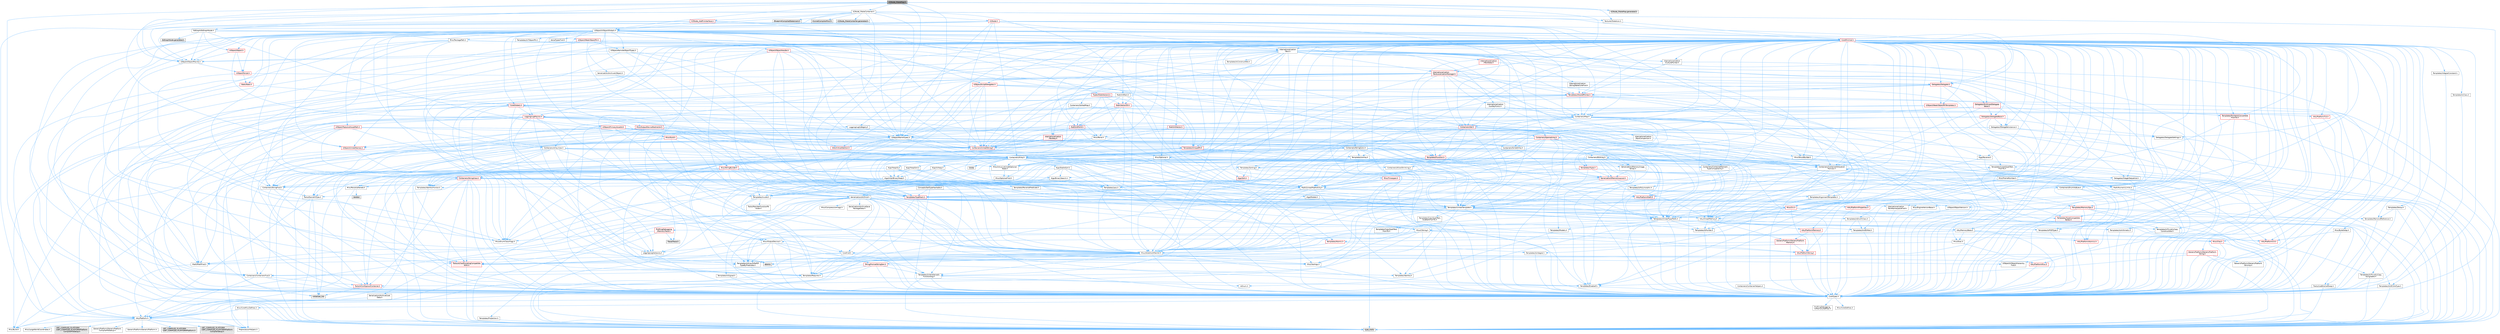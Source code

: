 digraph "K2Node_MakeMap.h"
{
 // INTERACTIVE_SVG=YES
 // LATEX_PDF_SIZE
  bgcolor="transparent";
  edge [fontname=Helvetica,fontsize=10,labelfontname=Helvetica,labelfontsize=10];
  node [fontname=Helvetica,fontsize=10,shape=box,height=0.2,width=0.4];
  Node1 [id="Node000001",label="K2Node_MakeMap.h",height=0.2,width=0.4,color="gray40", fillcolor="grey60", style="filled", fontcolor="black",tooltip=" "];
  Node1 -> Node2 [id="edge1_Node000001_Node000002",color="steelblue1",style="solid",tooltip=" "];
  Node2 [id="Node000002",label="Containers/Array.h",height=0.2,width=0.4,color="grey40", fillcolor="white", style="filled",URL="$df/dd0/Array_8h.html",tooltip=" "];
  Node2 -> Node3 [id="edge2_Node000002_Node000003",color="steelblue1",style="solid",tooltip=" "];
  Node3 [id="Node000003",label="CoreTypes.h",height=0.2,width=0.4,color="grey40", fillcolor="white", style="filled",URL="$dc/dec/CoreTypes_8h.html",tooltip=" "];
  Node3 -> Node4 [id="edge3_Node000003_Node000004",color="steelblue1",style="solid",tooltip=" "];
  Node4 [id="Node000004",label="HAL/Platform.h",height=0.2,width=0.4,color="grey40", fillcolor="white", style="filled",URL="$d9/dd0/Platform_8h.html",tooltip=" "];
  Node4 -> Node5 [id="edge4_Node000004_Node000005",color="steelblue1",style="solid",tooltip=" "];
  Node5 [id="Node000005",label="Misc/Build.h",height=0.2,width=0.4,color="grey40", fillcolor="white", style="filled",URL="$d3/dbb/Build_8h.html",tooltip=" "];
  Node4 -> Node6 [id="edge5_Node000004_Node000006",color="steelblue1",style="solid",tooltip=" "];
  Node6 [id="Node000006",label="Misc/LargeWorldCoordinates.h",height=0.2,width=0.4,color="grey40", fillcolor="white", style="filled",URL="$d2/dcb/LargeWorldCoordinates_8h.html",tooltip=" "];
  Node4 -> Node7 [id="edge6_Node000004_Node000007",color="steelblue1",style="solid",tooltip=" "];
  Node7 [id="Node000007",label="type_traits",height=0.2,width=0.4,color="grey60", fillcolor="#E0E0E0", style="filled",tooltip=" "];
  Node4 -> Node8 [id="edge7_Node000004_Node000008",color="steelblue1",style="solid",tooltip=" "];
  Node8 [id="Node000008",label="PreprocessorHelpers.h",height=0.2,width=0.4,color="grey40", fillcolor="white", style="filled",URL="$db/ddb/PreprocessorHelpers_8h.html",tooltip=" "];
  Node4 -> Node9 [id="edge8_Node000004_Node000009",color="steelblue1",style="solid",tooltip=" "];
  Node9 [id="Node000009",label="UBT_COMPILED_PLATFORM\l/UBT_COMPILED_PLATFORMPlatform\lCompilerPreSetup.h",height=0.2,width=0.4,color="grey60", fillcolor="#E0E0E0", style="filled",tooltip=" "];
  Node4 -> Node10 [id="edge9_Node000004_Node000010",color="steelblue1",style="solid",tooltip=" "];
  Node10 [id="Node000010",label="GenericPlatform/GenericPlatform\lCompilerPreSetup.h",height=0.2,width=0.4,color="grey40", fillcolor="white", style="filled",URL="$d9/dc8/GenericPlatformCompilerPreSetup_8h.html",tooltip=" "];
  Node4 -> Node11 [id="edge10_Node000004_Node000011",color="steelblue1",style="solid",tooltip=" "];
  Node11 [id="Node000011",label="GenericPlatform/GenericPlatform.h",height=0.2,width=0.4,color="grey40", fillcolor="white", style="filled",URL="$d6/d84/GenericPlatform_8h.html",tooltip=" "];
  Node4 -> Node12 [id="edge11_Node000004_Node000012",color="steelblue1",style="solid",tooltip=" "];
  Node12 [id="Node000012",label="UBT_COMPILED_PLATFORM\l/UBT_COMPILED_PLATFORMPlatform.h",height=0.2,width=0.4,color="grey60", fillcolor="#E0E0E0", style="filled",tooltip=" "];
  Node4 -> Node13 [id="edge12_Node000004_Node000013",color="steelblue1",style="solid",tooltip=" "];
  Node13 [id="Node000013",label="UBT_COMPILED_PLATFORM\l/UBT_COMPILED_PLATFORMPlatform\lCompilerSetup.h",height=0.2,width=0.4,color="grey60", fillcolor="#E0E0E0", style="filled",tooltip=" "];
  Node3 -> Node14 [id="edge13_Node000003_Node000014",color="steelblue1",style="solid",tooltip=" "];
  Node14 [id="Node000014",label="ProfilingDebugging\l/UMemoryDefines.h",height=0.2,width=0.4,color="grey40", fillcolor="white", style="filled",URL="$d2/da2/UMemoryDefines_8h.html",tooltip=" "];
  Node3 -> Node15 [id="edge14_Node000003_Node000015",color="steelblue1",style="solid",tooltip=" "];
  Node15 [id="Node000015",label="Misc/CoreMiscDefines.h",height=0.2,width=0.4,color="grey40", fillcolor="white", style="filled",URL="$da/d38/CoreMiscDefines_8h.html",tooltip=" "];
  Node15 -> Node4 [id="edge15_Node000015_Node000004",color="steelblue1",style="solid",tooltip=" "];
  Node15 -> Node8 [id="edge16_Node000015_Node000008",color="steelblue1",style="solid",tooltip=" "];
  Node3 -> Node16 [id="edge17_Node000003_Node000016",color="steelblue1",style="solid",tooltip=" "];
  Node16 [id="Node000016",label="Misc/CoreDefines.h",height=0.2,width=0.4,color="grey40", fillcolor="white", style="filled",URL="$d3/dd2/CoreDefines_8h.html",tooltip=" "];
  Node2 -> Node17 [id="edge18_Node000002_Node000017",color="steelblue1",style="solid",tooltip=" "];
  Node17 [id="Node000017",label="Misc/AssertionMacros.h",height=0.2,width=0.4,color="grey40", fillcolor="white", style="filled",URL="$d0/dfa/AssertionMacros_8h.html",tooltip=" "];
  Node17 -> Node3 [id="edge19_Node000017_Node000003",color="steelblue1",style="solid",tooltip=" "];
  Node17 -> Node4 [id="edge20_Node000017_Node000004",color="steelblue1",style="solid",tooltip=" "];
  Node17 -> Node18 [id="edge21_Node000017_Node000018",color="steelblue1",style="solid",tooltip=" "];
  Node18 [id="Node000018",label="HAL/PlatformMisc.h",height=0.2,width=0.4,color="red", fillcolor="#FFF0F0", style="filled",URL="$d0/df5/PlatformMisc_8h.html",tooltip=" "];
  Node18 -> Node3 [id="edge22_Node000018_Node000003",color="steelblue1",style="solid",tooltip=" "];
  Node17 -> Node8 [id="edge23_Node000017_Node000008",color="steelblue1",style="solid",tooltip=" "];
  Node17 -> Node54 [id="edge24_Node000017_Node000054",color="steelblue1",style="solid",tooltip=" "];
  Node54 [id="Node000054",label="Templates/EnableIf.h",height=0.2,width=0.4,color="grey40", fillcolor="white", style="filled",URL="$d7/d60/EnableIf_8h.html",tooltip=" "];
  Node54 -> Node3 [id="edge25_Node000054_Node000003",color="steelblue1",style="solid",tooltip=" "];
  Node17 -> Node55 [id="edge26_Node000017_Node000055",color="steelblue1",style="solid",tooltip=" "];
  Node55 [id="Node000055",label="Templates/IsArrayOrRefOf\lTypeByPredicate.h",height=0.2,width=0.4,color="grey40", fillcolor="white", style="filled",URL="$d6/da1/IsArrayOrRefOfTypeByPredicate_8h.html",tooltip=" "];
  Node55 -> Node3 [id="edge27_Node000055_Node000003",color="steelblue1",style="solid",tooltip=" "];
  Node17 -> Node56 [id="edge28_Node000017_Node000056",color="steelblue1",style="solid",tooltip=" "];
  Node56 [id="Node000056",label="Templates/IsValidVariadic\lFunctionArg.h",height=0.2,width=0.4,color="grey40", fillcolor="white", style="filled",URL="$d0/dc8/IsValidVariadicFunctionArg_8h.html",tooltip=" "];
  Node56 -> Node3 [id="edge29_Node000056_Node000003",color="steelblue1",style="solid",tooltip=" "];
  Node56 -> Node57 [id="edge30_Node000056_Node000057",color="steelblue1",style="solid",tooltip=" "];
  Node57 [id="Node000057",label="IsEnum.h",height=0.2,width=0.4,color="grey40", fillcolor="white", style="filled",URL="$d4/de5/IsEnum_8h.html",tooltip=" "];
  Node56 -> Node7 [id="edge31_Node000056_Node000007",color="steelblue1",style="solid",tooltip=" "];
  Node17 -> Node58 [id="edge32_Node000017_Node000058",color="steelblue1",style="solid",tooltip=" "];
  Node58 [id="Node000058",label="Traits/IsCharEncodingCompatible\lWith.h",height=0.2,width=0.4,color="red", fillcolor="#FFF0F0", style="filled",URL="$df/dd1/IsCharEncodingCompatibleWith_8h.html",tooltip=" "];
  Node58 -> Node7 [id="edge33_Node000058_Node000007",color="steelblue1",style="solid",tooltip=" "];
  Node17 -> Node60 [id="edge34_Node000017_Node000060",color="steelblue1",style="solid",tooltip=" "];
  Node60 [id="Node000060",label="Misc/VarArgs.h",height=0.2,width=0.4,color="grey40", fillcolor="white", style="filled",URL="$d5/d6f/VarArgs_8h.html",tooltip=" "];
  Node60 -> Node3 [id="edge35_Node000060_Node000003",color="steelblue1",style="solid",tooltip=" "];
  Node17 -> Node61 [id="edge36_Node000017_Node000061",color="steelblue1",style="solid",tooltip=" "];
  Node61 [id="Node000061",label="String/FormatStringSan.h",height=0.2,width=0.4,color="red", fillcolor="#FFF0F0", style="filled",URL="$d3/d8b/FormatStringSan_8h.html",tooltip=" "];
  Node61 -> Node7 [id="edge37_Node000061_Node000007",color="steelblue1",style="solid",tooltip=" "];
  Node61 -> Node3 [id="edge38_Node000061_Node000003",color="steelblue1",style="solid",tooltip=" "];
  Node61 -> Node62 [id="edge39_Node000061_Node000062",color="steelblue1",style="solid",tooltip=" "];
  Node62 [id="Node000062",label="Templates/Requires.h",height=0.2,width=0.4,color="grey40", fillcolor="white", style="filled",URL="$dc/d96/Requires_8h.html",tooltip=" "];
  Node62 -> Node54 [id="edge40_Node000062_Node000054",color="steelblue1",style="solid",tooltip=" "];
  Node62 -> Node7 [id="edge41_Node000062_Node000007",color="steelblue1",style="solid",tooltip=" "];
  Node61 -> Node63 [id="edge42_Node000061_Node000063",color="steelblue1",style="solid",tooltip=" "];
  Node63 [id="Node000063",label="Templates/Identity.h",height=0.2,width=0.4,color="grey40", fillcolor="white", style="filled",URL="$d0/dd5/Identity_8h.html",tooltip=" "];
  Node61 -> Node56 [id="edge43_Node000061_Node000056",color="steelblue1",style="solid",tooltip=" "];
  Node61 -> Node26 [id="edge44_Node000061_Node000026",color="steelblue1",style="solid",tooltip=" "];
  Node26 [id="Node000026",label="Containers/ContainersFwd.h",height=0.2,width=0.4,color="grey40", fillcolor="white", style="filled",URL="$d4/d0a/ContainersFwd_8h.html",tooltip=" "];
  Node26 -> Node4 [id="edge45_Node000026_Node000004",color="steelblue1",style="solid",tooltip=" "];
  Node26 -> Node3 [id="edge46_Node000026_Node000003",color="steelblue1",style="solid",tooltip=" "];
  Node26 -> Node23 [id="edge47_Node000026_Node000023",color="steelblue1",style="solid",tooltip=" "];
  Node23 [id="Node000023",label="Traits/IsContiguousContainer.h",height=0.2,width=0.4,color="red", fillcolor="#FFF0F0", style="filled",URL="$d5/d3c/IsContiguousContainer_8h.html",tooltip=" "];
  Node23 -> Node3 [id="edge48_Node000023_Node000003",color="steelblue1",style="solid",tooltip=" "];
  Node23 -> Node22 [id="edge49_Node000023_Node000022",color="steelblue1",style="solid",tooltip=" "];
  Node22 [id="Node000022",label="initializer_list",height=0.2,width=0.4,color="grey60", fillcolor="#E0E0E0", style="filled",tooltip=" "];
  Node17 -> Node67 [id="edge50_Node000017_Node000067",color="steelblue1",style="solid",tooltip=" "];
  Node67 [id="Node000067",label="atomic",height=0.2,width=0.4,color="grey60", fillcolor="#E0E0E0", style="filled",tooltip=" "];
  Node2 -> Node68 [id="edge51_Node000002_Node000068",color="steelblue1",style="solid",tooltip=" "];
  Node68 [id="Node000068",label="Misc/IntrusiveUnsetOptional\lState.h",height=0.2,width=0.4,color="grey40", fillcolor="white", style="filled",URL="$d2/d0a/IntrusiveUnsetOptionalState_8h.html",tooltip=" "];
  Node68 -> Node69 [id="edge52_Node000068_Node000069",color="steelblue1",style="solid",tooltip=" "];
  Node69 [id="Node000069",label="Misc/OptionalFwd.h",height=0.2,width=0.4,color="grey40", fillcolor="white", style="filled",URL="$dc/d50/OptionalFwd_8h.html",tooltip=" "];
  Node2 -> Node70 [id="edge53_Node000002_Node000070",color="steelblue1",style="solid",tooltip=" "];
  Node70 [id="Node000070",label="Misc/ReverseIterate.h",height=0.2,width=0.4,color="grey40", fillcolor="white", style="filled",URL="$db/de3/ReverseIterate_8h.html",tooltip=" "];
  Node70 -> Node4 [id="edge54_Node000070_Node000004",color="steelblue1",style="solid",tooltip=" "];
  Node70 -> Node71 [id="edge55_Node000070_Node000071",color="steelblue1",style="solid",tooltip=" "];
  Node71 [id="Node000071",label="iterator",height=0.2,width=0.4,color="grey60", fillcolor="#E0E0E0", style="filled",tooltip=" "];
  Node2 -> Node72 [id="edge56_Node000002_Node000072",color="steelblue1",style="solid",tooltip=" "];
  Node72 [id="Node000072",label="HAL/UnrealMemory.h",height=0.2,width=0.4,color="grey40", fillcolor="white", style="filled",URL="$d9/d96/UnrealMemory_8h.html",tooltip=" "];
  Node72 -> Node3 [id="edge57_Node000072_Node000003",color="steelblue1",style="solid",tooltip=" "];
  Node72 -> Node73 [id="edge58_Node000072_Node000073",color="steelblue1",style="solid",tooltip=" "];
  Node73 [id="Node000073",label="GenericPlatform/GenericPlatform\lMemory.h",height=0.2,width=0.4,color="red", fillcolor="#FFF0F0", style="filled",URL="$dd/d22/GenericPlatformMemory_8h.html",tooltip=" "];
  Node73 -> Node25 [id="edge59_Node000073_Node000025",color="steelblue1",style="solid",tooltip=" "];
  Node25 [id="Node000025",label="CoreFwd.h",height=0.2,width=0.4,color="grey40", fillcolor="white", style="filled",URL="$d1/d1e/CoreFwd_8h.html",tooltip=" "];
  Node25 -> Node3 [id="edge60_Node000025_Node000003",color="steelblue1",style="solid",tooltip=" "];
  Node25 -> Node26 [id="edge61_Node000025_Node000026",color="steelblue1",style="solid",tooltip=" "];
  Node25 -> Node27 [id="edge62_Node000025_Node000027",color="steelblue1",style="solid",tooltip=" "];
  Node27 [id="Node000027",label="Math/MathFwd.h",height=0.2,width=0.4,color="grey40", fillcolor="white", style="filled",URL="$d2/d10/MathFwd_8h.html",tooltip=" "];
  Node27 -> Node4 [id="edge63_Node000027_Node000004",color="steelblue1",style="solid",tooltip=" "];
  Node25 -> Node28 [id="edge64_Node000025_Node000028",color="steelblue1",style="solid",tooltip=" "];
  Node28 [id="Node000028",label="UObject/UObjectHierarchy\lFwd.h",height=0.2,width=0.4,color="grey40", fillcolor="white", style="filled",URL="$d3/d13/UObjectHierarchyFwd_8h.html",tooltip=" "];
  Node73 -> Node3 [id="edge65_Node000073_Node000003",color="steelblue1",style="solid",tooltip=" "];
  Node73 -> Node74 [id="edge66_Node000073_Node000074",color="steelblue1",style="solid",tooltip=" "];
  Node74 [id="Node000074",label="HAL/PlatformString.h",height=0.2,width=0.4,color="red", fillcolor="#FFF0F0", style="filled",URL="$db/db5/PlatformString_8h.html",tooltip=" "];
  Node74 -> Node3 [id="edge67_Node000074_Node000003",color="steelblue1",style="solid",tooltip=" "];
  Node72 -> Node76 [id="edge68_Node000072_Node000076",color="steelblue1",style="solid",tooltip=" "];
  Node76 [id="Node000076",label="HAL/MemoryBase.h",height=0.2,width=0.4,color="grey40", fillcolor="white", style="filled",URL="$d6/d9f/MemoryBase_8h.html",tooltip=" "];
  Node76 -> Node3 [id="edge69_Node000076_Node000003",color="steelblue1",style="solid",tooltip=" "];
  Node76 -> Node47 [id="edge70_Node000076_Node000047",color="steelblue1",style="solid",tooltip=" "];
  Node47 [id="Node000047",label="HAL/PlatformAtomics.h",height=0.2,width=0.4,color="red", fillcolor="#FFF0F0", style="filled",URL="$d3/d36/PlatformAtomics_8h.html",tooltip=" "];
  Node47 -> Node3 [id="edge71_Node000047_Node000003",color="steelblue1",style="solid",tooltip=" "];
  Node76 -> Node30 [id="edge72_Node000076_Node000030",color="steelblue1",style="solid",tooltip=" "];
  Node30 [id="Node000030",label="HAL/PlatformCrt.h",height=0.2,width=0.4,color="red", fillcolor="#FFF0F0", style="filled",URL="$d8/d75/PlatformCrt_8h.html",tooltip=" "];
  Node76 -> Node77 [id="edge73_Node000076_Node000077",color="steelblue1",style="solid",tooltip=" "];
  Node77 [id="Node000077",label="Misc/Exec.h",height=0.2,width=0.4,color="grey40", fillcolor="white", style="filled",URL="$de/ddb/Exec_8h.html",tooltip=" "];
  Node77 -> Node3 [id="edge74_Node000077_Node000003",color="steelblue1",style="solid",tooltip=" "];
  Node77 -> Node17 [id="edge75_Node000077_Node000017",color="steelblue1",style="solid",tooltip=" "];
  Node76 -> Node78 [id="edge76_Node000076_Node000078",color="steelblue1",style="solid",tooltip=" "];
  Node78 [id="Node000078",label="Misc/OutputDevice.h",height=0.2,width=0.4,color="grey40", fillcolor="white", style="filled",URL="$d7/d32/OutputDevice_8h.html",tooltip=" "];
  Node78 -> Node25 [id="edge77_Node000078_Node000025",color="steelblue1",style="solid",tooltip=" "];
  Node78 -> Node3 [id="edge78_Node000078_Node000003",color="steelblue1",style="solid",tooltip=" "];
  Node78 -> Node79 [id="edge79_Node000078_Node000079",color="steelblue1",style="solid",tooltip=" "];
  Node79 [id="Node000079",label="Logging/LogVerbosity.h",height=0.2,width=0.4,color="grey40", fillcolor="white", style="filled",URL="$d2/d8f/LogVerbosity_8h.html",tooltip=" "];
  Node79 -> Node3 [id="edge80_Node000079_Node000003",color="steelblue1",style="solid",tooltip=" "];
  Node78 -> Node60 [id="edge81_Node000078_Node000060",color="steelblue1",style="solid",tooltip=" "];
  Node78 -> Node55 [id="edge82_Node000078_Node000055",color="steelblue1",style="solid",tooltip=" "];
  Node78 -> Node56 [id="edge83_Node000078_Node000056",color="steelblue1",style="solid",tooltip=" "];
  Node78 -> Node58 [id="edge84_Node000078_Node000058",color="steelblue1",style="solid",tooltip=" "];
  Node76 -> Node80 [id="edge85_Node000076_Node000080",color="steelblue1",style="solid",tooltip=" "];
  Node80 [id="Node000080",label="Templates/Atomic.h",height=0.2,width=0.4,color="red", fillcolor="#FFF0F0", style="filled",URL="$d3/d91/Atomic_8h.html",tooltip=" "];
  Node80 -> Node83 [id="edge86_Node000080_Node000083",color="steelblue1",style="solid",tooltip=" "];
  Node83 [id="Node000083",label="Templates/IsIntegral.h",height=0.2,width=0.4,color="grey40", fillcolor="white", style="filled",URL="$da/d64/IsIntegral_8h.html",tooltip=" "];
  Node83 -> Node3 [id="edge87_Node000083_Node000003",color="steelblue1",style="solid",tooltip=" "];
  Node80 -> Node67 [id="edge88_Node000080_Node000067",color="steelblue1",style="solid",tooltip=" "];
  Node72 -> Node89 [id="edge89_Node000072_Node000089",color="steelblue1",style="solid",tooltip=" "];
  Node89 [id="Node000089",label="HAL/PlatformMemory.h",height=0.2,width=0.4,color="red", fillcolor="#FFF0F0", style="filled",URL="$de/d68/PlatformMemory_8h.html",tooltip=" "];
  Node89 -> Node3 [id="edge90_Node000089_Node000003",color="steelblue1",style="solid",tooltip=" "];
  Node89 -> Node73 [id="edge91_Node000089_Node000073",color="steelblue1",style="solid",tooltip=" "];
  Node72 -> Node91 [id="edge92_Node000072_Node000091",color="steelblue1",style="solid",tooltip=" "];
  Node91 [id="Node000091",label="ProfilingDebugging\l/MemoryTrace.h",height=0.2,width=0.4,color="red", fillcolor="#FFF0F0", style="filled",URL="$da/dd7/MemoryTrace_8h.html",tooltip=" "];
  Node91 -> Node4 [id="edge93_Node000091_Node000004",color="steelblue1",style="solid",tooltip=" "];
  Node91 -> Node42 [id="edge94_Node000091_Node000042",color="steelblue1",style="solid",tooltip=" "];
  Node42 [id="Node000042",label="Misc/EnumClassFlags.h",height=0.2,width=0.4,color="grey40", fillcolor="white", style="filled",URL="$d8/de7/EnumClassFlags_8h.html",tooltip=" "];
  Node91 -> Node53 [id="edge95_Node000091_Node000053",color="steelblue1",style="solid",tooltip=" "];
  Node53 [id="Node000053",label="Trace/Trace.h",height=0.2,width=0.4,color="grey60", fillcolor="#E0E0E0", style="filled",tooltip=" "];
  Node72 -> Node92 [id="edge96_Node000072_Node000092",color="steelblue1",style="solid",tooltip=" "];
  Node92 [id="Node000092",label="Templates/IsPointer.h",height=0.2,width=0.4,color="grey40", fillcolor="white", style="filled",URL="$d7/d05/IsPointer_8h.html",tooltip=" "];
  Node92 -> Node3 [id="edge97_Node000092_Node000003",color="steelblue1",style="solid",tooltip=" "];
  Node2 -> Node93 [id="edge98_Node000002_Node000093",color="steelblue1",style="solid",tooltip=" "];
  Node93 [id="Node000093",label="Templates/UnrealTypeTraits.h",height=0.2,width=0.4,color="grey40", fillcolor="white", style="filled",URL="$d2/d2d/UnrealTypeTraits_8h.html",tooltip=" "];
  Node93 -> Node3 [id="edge99_Node000093_Node000003",color="steelblue1",style="solid",tooltip=" "];
  Node93 -> Node92 [id="edge100_Node000093_Node000092",color="steelblue1",style="solid",tooltip=" "];
  Node93 -> Node17 [id="edge101_Node000093_Node000017",color="steelblue1",style="solid",tooltip=" "];
  Node93 -> Node85 [id="edge102_Node000093_Node000085",color="steelblue1",style="solid",tooltip=" "];
  Node85 [id="Node000085",label="Templates/AndOrNot.h",height=0.2,width=0.4,color="grey40", fillcolor="white", style="filled",URL="$db/d0a/AndOrNot_8h.html",tooltip=" "];
  Node85 -> Node3 [id="edge103_Node000085_Node000003",color="steelblue1",style="solid",tooltip=" "];
  Node93 -> Node54 [id="edge104_Node000093_Node000054",color="steelblue1",style="solid",tooltip=" "];
  Node93 -> Node94 [id="edge105_Node000093_Node000094",color="steelblue1",style="solid",tooltip=" "];
  Node94 [id="Node000094",label="Templates/IsArithmetic.h",height=0.2,width=0.4,color="grey40", fillcolor="white", style="filled",URL="$d2/d5d/IsArithmetic_8h.html",tooltip=" "];
  Node94 -> Node3 [id="edge106_Node000094_Node000003",color="steelblue1",style="solid",tooltip=" "];
  Node93 -> Node57 [id="edge107_Node000093_Node000057",color="steelblue1",style="solid",tooltip=" "];
  Node93 -> Node95 [id="edge108_Node000093_Node000095",color="steelblue1",style="solid",tooltip=" "];
  Node95 [id="Node000095",label="Templates/Models.h",height=0.2,width=0.4,color="grey40", fillcolor="white", style="filled",URL="$d3/d0c/Models_8h.html",tooltip=" "];
  Node95 -> Node63 [id="edge109_Node000095_Node000063",color="steelblue1",style="solid",tooltip=" "];
  Node93 -> Node96 [id="edge110_Node000093_Node000096",color="steelblue1",style="solid",tooltip=" "];
  Node96 [id="Node000096",label="Templates/IsPODType.h",height=0.2,width=0.4,color="grey40", fillcolor="white", style="filled",URL="$d7/db1/IsPODType_8h.html",tooltip=" "];
  Node96 -> Node3 [id="edge111_Node000096_Node000003",color="steelblue1",style="solid",tooltip=" "];
  Node93 -> Node97 [id="edge112_Node000093_Node000097",color="steelblue1",style="solid",tooltip=" "];
  Node97 [id="Node000097",label="Templates/IsUECoreType.h",height=0.2,width=0.4,color="grey40", fillcolor="white", style="filled",URL="$d1/db8/IsUECoreType_8h.html",tooltip=" "];
  Node97 -> Node3 [id="edge113_Node000097_Node000003",color="steelblue1",style="solid",tooltip=" "];
  Node97 -> Node7 [id="edge114_Node000097_Node000007",color="steelblue1",style="solid",tooltip=" "];
  Node93 -> Node86 [id="edge115_Node000093_Node000086",color="steelblue1",style="solid",tooltip=" "];
  Node86 [id="Node000086",label="Templates/IsTriviallyCopy\lConstructible.h",height=0.2,width=0.4,color="grey40", fillcolor="white", style="filled",URL="$d3/d78/IsTriviallyCopyConstructible_8h.html",tooltip=" "];
  Node86 -> Node3 [id="edge116_Node000086_Node000003",color="steelblue1",style="solid",tooltip=" "];
  Node86 -> Node7 [id="edge117_Node000086_Node000007",color="steelblue1",style="solid",tooltip=" "];
  Node2 -> Node98 [id="edge118_Node000002_Node000098",color="steelblue1",style="solid",tooltip=" "];
  Node98 [id="Node000098",label="Templates/UnrealTemplate.h",height=0.2,width=0.4,color="grey40", fillcolor="white", style="filled",URL="$d4/d24/UnrealTemplate_8h.html",tooltip=" "];
  Node98 -> Node3 [id="edge119_Node000098_Node000003",color="steelblue1",style="solid",tooltip=" "];
  Node98 -> Node92 [id="edge120_Node000098_Node000092",color="steelblue1",style="solid",tooltip=" "];
  Node98 -> Node72 [id="edge121_Node000098_Node000072",color="steelblue1",style="solid",tooltip=" "];
  Node98 -> Node99 [id="edge122_Node000098_Node000099",color="steelblue1",style="solid",tooltip=" "];
  Node99 [id="Node000099",label="Templates/CopyQualifiers\lAndRefsFromTo.h",height=0.2,width=0.4,color="grey40", fillcolor="white", style="filled",URL="$d3/db3/CopyQualifiersAndRefsFromTo_8h.html",tooltip=" "];
  Node99 -> Node100 [id="edge123_Node000099_Node000100",color="steelblue1",style="solid",tooltip=" "];
  Node100 [id="Node000100",label="Templates/CopyQualifiers\lFromTo.h",height=0.2,width=0.4,color="grey40", fillcolor="white", style="filled",URL="$d5/db4/CopyQualifiersFromTo_8h.html",tooltip=" "];
  Node98 -> Node93 [id="edge124_Node000098_Node000093",color="steelblue1",style="solid",tooltip=" "];
  Node98 -> Node101 [id="edge125_Node000098_Node000101",color="steelblue1",style="solid",tooltip=" "];
  Node101 [id="Node000101",label="Templates/RemoveReference.h",height=0.2,width=0.4,color="grey40", fillcolor="white", style="filled",URL="$da/dbe/RemoveReference_8h.html",tooltip=" "];
  Node101 -> Node3 [id="edge126_Node000101_Node000003",color="steelblue1",style="solid",tooltip=" "];
  Node98 -> Node62 [id="edge127_Node000098_Node000062",color="steelblue1",style="solid",tooltip=" "];
  Node98 -> Node102 [id="edge128_Node000098_Node000102",color="steelblue1",style="solid",tooltip=" "];
  Node102 [id="Node000102",label="Templates/TypeCompatible\lBytes.h",height=0.2,width=0.4,color="red", fillcolor="#FFF0F0", style="filled",URL="$df/d0a/TypeCompatibleBytes_8h.html",tooltip=" "];
  Node102 -> Node3 [id="edge129_Node000102_Node000003",color="steelblue1",style="solid",tooltip=" "];
  Node102 -> Node7 [id="edge130_Node000102_Node000007",color="steelblue1",style="solid",tooltip=" "];
  Node98 -> Node63 [id="edge131_Node000098_Node000063",color="steelblue1",style="solid",tooltip=" "];
  Node98 -> Node23 [id="edge132_Node000098_Node000023",color="steelblue1",style="solid",tooltip=" "];
  Node98 -> Node103 [id="edge133_Node000098_Node000103",color="steelblue1",style="solid",tooltip=" "];
  Node103 [id="Node000103",label="Traits/UseBitwiseSwap.h",height=0.2,width=0.4,color="grey40", fillcolor="white", style="filled",URL="$db/df3/UseBitwiseSwap_8h.html",tooltip=" "];
  Node103 -> Node3 [id="edge134_Node000103_Node000003",color="steelblue1",style="solid",tooltip=" "];
  Node103 -> Node7 [id="edge135_Node000103_Node000007",color="steelblue1",style="solid",tooltip=" "];
  Node98 -> Node7 [id="edge136_Node000098_Node000007",color="steelblue1",style="solid",tooltip=" "];
  Node2 -> Node104 [id="edge137_Node000002_Node000104",color="steelblue1",style="solid",tooltip=" "];
  Node104 [id="Node000104",label="Containers/AllowShrinking.h",height=0.2,width=0.4,color="grey40", fillcolor="white", style="filled",URL="$d7/d1a/AllowShrinking_8h.html",tooltip=" "];
  Node104 -> Node3 [id="edge138_Node000104_Node000003",color="steelblue1",style="solid",tooltip=" "];
  Node2 -> Node105 [id="edge139_Node000002_Node000105",color="steelblue1",style="solid",tooltip=" "];
  Node105 [id="Node000105",label="Containers/ContainerAllocation\lPolicies.h",height=0.2,width=0.4,color="grey40", fillcolor="white", style="filled",URL="$d7/dff/ContainerAllocationPolicies_8h.html",tooltip=" "];
  Node105 -> Node3 [id="edge140_Node000105_Node000003",color="steelblue1",style="solid",tooltip=" "];
  Node105 -> Node106 [id="edge141_Node000105_Node000106",color="steelblue1",style="solid",tooltip=" "];
  Node106 [id="Node000106",label="Containers/ContainerHelpers.h",height=0.2,width=0.4,color="grey40", fillcolor="white", style="filled",URL="$d7/d33/ContainerHelpers_8h.html",tooltip=" "];
  Node106 -> Node3 [id="edge142_Node000106_Node000003",color="steelblue1",style="solid",tooltip=" "];
  Node105 -> Node105 [id="edge143_Node000105_Node000105",color="steelblue1",style="solid",tooltip=" "];
  Node105 -> Node107 [id="edge144_Node000105_Node000107",color="steelblue1",style="solid",tooltip=" "];
  Node107 [id="Node000107",label="HAL/PlatformMath.h",height=0.2,width=0.4,color="red", fillcolor="#FFF0F0", style="filled",URL="$dc/d53/PlatformMath_8h.html",tooltip=" "];
  Node107 -> Node3 [id="edge145_Node000107_Node000003",color="steelblue1",style="solid",tooltip=" "];
  Node105 -> Node72 [id="edge146_Node000105_Node000072",color="steelblue1",style="solid",tooltip=" "];
  Node105 -> Node40 [id="edge147_Node000105_Node000040",color="steelblue1",style="solid",tooltip=" "];
  Node40 [id="Node000040",label="Math/NumericLimits.h",height=0.2,width=0.4,color="grey40", fillcolor="white", style="filled",URL="$df/d1b/NumericLimits_8h.html",tooltip=" "];
  Node40 -> Node3 [id="edge148_Node000040_Node000003",color="steelblue1",style="solid",tooltip=" "];
  Node105 -> Node17 [id="edge149_Node000105_Node000017",color="steelblue1",style="solid",tooltip=" "];
  Node105 -> Node115 [id="edge150_Node000105_Node000115",color="steelblue1",style="solid",tooltip=" "];
  Node115 [id="Node000115",label="Templates/IsPolymorphic.h",height=0.2,width=0.4,color="grey40", fillcolor="white", style="filled",URL="$dc/d20/IsPolymorphic_8h.html",tooltip=" "];
  Node105 -> Node116 [id="edge151_Node000105_Node000116",color="steelblue1",style="solid",tooltip=" "];
  Node116 [id="Node000116",label="Templates/MemoryOps.h",height=0.2,width=0.4,color="red", fillcolor="#FFF0F0", style="filled",URL="$db/dea/MemoryOps_8h.html",tooltip=" "];
  Node116 -> Node3 [id="edge152_Node000116_Node000003",color="steelblue1",style="solid",tooltip=" "];
  Node116 -> Node72 [id="edge153_Node000116_Node000072",color="steelblue1",style="solid",tooltip=" "];
  Node116 -> Node87 [id="edge154_Node000116_Node000087",color="steelblue1",style="solid",tooltip=" "];
  Node87 [id="Node000087",label="Templates/IsTriviallyCopy\lAssignable.h",height=0.2,width=0.4,color="grey40", fillcolor="white", style="filled",URL="$d2/df2/IsTriviallyCopyAssignable_8h.html",tooltip=" "];
  Node87 -> Node3 [id="edge155_Node000087_Node000003",color="steelblue1",style="solid",tooltip=" "];
  Node87 -> Node7 [id="edge156_Node000087_Node000007",color="steelblue1",style="solid",tooltip=" "];
  Node116 -> Node86 [id="edge157_Node000116_Node000086",color="steelblue1",style="solid",tooltip=" "];
  Node116 -> Node62 [id="edge158_Node000116_Node000062",color="steelblue1",style="solid",tooltip=" "];
  Node116 -> Node93 [id="edge159_Node000116_Node000093",color="steelblue1",style="solid",tooltip=" "];
  Node116 -> Node103 [id="edge160_Node000116_Node000103",color="steelblue1",style="solid",tooltip=" "];
  Node116 -> Node7 [id="edge161_Node000116_Node000007",color="steelblue1",style="solid",tooltip=" "];
  Node105 -> Node102 [id="edge162_Node000105_Node000102",color="steelblue1",style="solid",tooltip=" "];
  Node105 -> Node7 [id="edge163_Node000105_Node000007",color="steelblue1",style="solid",tooltip=" "];
  Node2 -> Node117 [id="edge164_Node000002_Node000117",color="steelblue1",style="solid",tooltip=" "];
  Node117 [id="Node000117",label="Containers/ContainerElement\lTypeCompatibility.h",height=0.2,width=0.4,color="grey40", fillcolor="white", style="filled",URL="$df/ddf/ContainerElementTypeCompatibility_8h.html",tooltip=" "];
  Node117 -> Node3 [id="edge165_Node000117_Node000003",color="steelblue1",style="solid",tooltip=" "];
  Node117 -> Node93 [id="edge166_Node000117_Node000093",color="steelblue1",style="solid",tooltip=" "];
  Node2 -> Node118 [id="edge167_Node000002_Node000118",color="steelblue1",style="solid",tooltip=" "];
  Node118 [id="Node000118",label="Serialization/Archive.h",height=0.2,width=0.4,color="grey40", fillcolor="white", style="filled",URL="$d7/d3b/Archive_8h.html",tooltip=" "];
  Node118 -> Node25 [id="edge168_Node000118_Node000025",color="steelblue1",style="solid",tooltip=" "];
  Node118 -> Node3 [id="edge169_Node000118_Node000003",color="steelblue1",style="solid",tooltip=" "];
  Node118 -> Node119 [id="edge170_Node000118_Node000119",color="steelblue1",style="solid",tooltip=" "];
  Node119 [id="Node000119",label="HAL/PlatformProperties.h",height=0.2,width=0.4,color="red", fillcolor="#FFF0F0", style="filled",URL="$d9/db0/PlatformProperties_8h.html",tooltip=" "];
  Node119 -> Node3 [id="edge171_Node000119_Node000003",color="steelblue1",style="solid",tooltip=" "];
  Node118 -> Node122 [id="edge172_Node000118_Node000122",color="steelblue1",style="solid",tooltip=" "];
  Node122 [id="Node000122",label="Internationalization\l/TextNamespaceFwd.h",height=0.2,width=0.4,color="grey40", fillcolor="white", style="filled",URL="$d8/d97/TextNamespaceFwd_8h.html",tooltip=" "];
  Node122 -> Node3 [id="edge173_Node000122_Node000003",color="steelblue1",style="solid",tooltip=" "];
  Node118 -> Node27 [id="edge174_Node000118_Node000027",color="steelblue1",style="solid",tooltip=" "];
  Node118 -> Node17 [id="edge175_Node000118_Node000017",color="steelblue1",style="solid",tooltip=" "];
  Node118 -> Node5 [id="edge176_Node000118_Node000005",color="steelblue1",style="solid",tooltip=" "];
  Node118 -> Node41 [id="edge177_Node000118_Node000041",color="steelblue1",style="solid",tooltip=" "];
  Node41 [id="Node000041",label="Misc/CompressionFlags.h",height=0.2,width=0.4,color="grey40", fillcolor="white", style="filled",URL="$d9/d76/CompressionFlags_8h.html",tooltip=" "];
  Node118 -> Node123 [id="edge178_Node000118_Node000123",color="steelblue1",style="solid",tooltip=" "];
  Node123 [id="Node000123",label="Misc/EngineVersionBase.h",height=0.2,width=0.4,color="grey40", fillcolor="white", style="filled",URL="$d5/d2b/EngineVersionBase_8h.html",tooltip=" "];
  Node123 -> Node3 [id="edge179_Node000123_Node000003",color="steelblue1",style="solid",tooltip=" "];
  Node118 -> Node60 [id="edge180_Node000118_Node000060",color="steelblue1",style="solid",tooltip=" "];
  Node118 -> Node124 [id="edge181_Node000118_Node000124",color="steelblue1",style="solid",tooltip=" "];
  Node124 [id="Node000124",label="Serialization/ArchiveCook\lData.h",height=0.2,width=0.4,color="grey40", fillcolor="white", style="filled",URL="$dc/db6/ArchiveCookData_8h.html",tooltip=" "];
  Node124 -> Node4 [id="edge182_Node000124_Node000004",color="steelblue1",style="solid",tooltip=" "];
  Node118 -> Node125 [id="edge183_Node000118_Node000125",color="steelblue1",style="solid",tooltip=" "];
  Node125 [id="Node000125",label="Serialization/ArchiveSave\lPackageData.h",height=0.2,width=0.4,color="grey40", fillcolor="white", style="filled",URL="$d1/d37/ArchiveSavePackageData_8h.html",tooltip=" "];
  Node118 -> Node54 [id="edge184_Node000118_Node000054",color="steelblue1",style="solid",tooltip=" "];
  Node118 -> Node55 [id="edge185_Node000118_Node000055",color="steelblue1",style="solid",tooltip=" "];
  Node118 -> Node126 [id="edge186_Node000118_Node000126",color="steelblue1",style="solid",tooltip=" "];
  Node126 [id="Node000126",label="Templates/IsEnumClass.h",height=0.2,width=0.4,color="grey40", fillcolor="white", style="filled",URL="$d7/d15/IsEnumClass_8h.html",tooltip=" "];
  Node126 -> Node3 [id="edge187_Node000126_Node000003",color="steelblue1",style="solid",tooltip=" "];
  Node126 -> Node85 [id="edge188_Node000126_Node000085",color="steelblue1",style="solid",tooltip=" "];
  Node118 -> Node112 [id="edge189_Node000118_Node000112",color="steelblue1",style="solid",tooltip=" "];
  Node112 [id="Node000112",label="Templates/IsSigned.h",height=0.2,width=0.4,color="grey40", fillcolor="white", style="filled",URL="$d8/dd8/IsSigned_8h.html",tooltip=" "];
  Node112 -> Node3 [id="edge190_Node000112_Node000003",color="steelblue1",style="solid",tooltip=" "];
  Node118 -> Node56 [id="edge191_Node000118_Node000056",color="steelblue1",style="solid",tooltip=" "];
  Node118 -> Node98 [id="edge192_Node000118_Node000098",color="steelblue1",style="solid",tooltip=" "];
  Node118 -> Node58 [id="edge193_Node000118_Node000058",color="steelblue1",style="solid",tooltip=" "];
  Node118 -> Node127 [id="edge194_Node000118_Node000127",color="steelblue1",style="solid",tooltip=" "];
  Node127 [id="Node000127",label="UObject/ObjectVersion.h",height=0.2,width=0.4,color="grey40", fillcolor="white", style="filled",URL="$da/d63/ObjectVersion_8h.html",tooltip=" "];
  Node127 -> Node3 [id="edge195_Node000127_Node000003",color="steelblue1",style="solid",tooltip=" "];
  Node2 -> Node128 [id="edge196_Node000002_Node000128",color="steelblue1",style="solid",tooltip=" "];
  Node128 [id="Node000128",label="Serialization/MemoryImage\lWriter.h",height=0.2,width=0.4,color="grey40", fillcolor="white", style="filled",URL="$d0/d08/MemoryImageWriter_8h.html",tooltip=" "];
  Node128 -> Node3 [id="edge197_Node000128_Node000003",color="steelblue1",style="solid",tooltip=" "];
  Node128 -> Node129 [id="edge198_Node000128_Node000129",color="steelblue1",style="solid",tooltip=" "];
  Node129 [id="Node000129",label="Serialization/MemoryLayout.h",height=0.2,width=0.4,color="red", fillcolor="#FFF0F0", style="filled",URL="$d7/d66/MemoryLayout_8h.html",tooltip=" "];
  Node129 -> Node132 [id="edge199_Node000129_Node000132",color="steelblue1",style="solid",tooltip=" "];
  Node132 [id="Node000132",label="Containers/EnumAsByte.h",height=0.2,width=0.4,color="grey40", fillcolor="white", style="filled",URL="$d6/d9a/EnumAsByte_8h.html",tooltip=" "];
  Node132 -> Node3 [id="edge200_Node000132_Node000003",color="steelblue1",style="solid",tooltip=" "];
  Node132 -> Node96 [id="edge201_Node000132_Node000096",color="steelblue1",style="solid",tooltip=" "];
  Node132 -> Node133 [id="edge202_Node000132_Node000133",color="steelblue1",style="solid",tooltip=" "];
  Node133 [id="Node000133",label="Templates/TypeHash.h",height=0.2,width=0.4,color="red", fillcolor="#FFF0F0", style="filled",URL="$d1/d62/TypeHash_8h.html",tooltip=" "];
  Node133 -> Node3 [id="edge203_Node000133_Node000003",color="steelblue1",style="solid",tooltip=" "];
  Node133 -> Node62 [id="edge204_Node000133_Node000062",color="steelblue1",style="solid",tooltip=" "];
  Node133 -> Node134 [id="edge205_Node000133_Node000134",color="steelblue1",style="solid",tooltip=" "];
  Node134 [id="Node000134",label="Misc/Crc.h",height=0.2,width=0.4,color="red", fillcolor="#FFF0F0", style="filled",URL="$d4/dd2/Crc_8h.html",tooltip=" "];
  Node134 -> Node3 [id="edge206_Node000134_Node000003",color="steelblue1",style="solid",tooltip=" "];
  Node134 -> Node74 [id="edge207_Node000134_Node000074",color="steelblue1",style="solid",tooltip=" "];
  Node134 -> Node17 [id="edge208_Node000134_Node000017",color="steelblue1",style="solid",tooltip=" "];
  Node134 -> Node135 [id="edge209_Node000134_Node000135",color="steelblue1",style="solid",tooltip=" "];
  Node135 [id="Node000135",label="Misc/CString.h",height=0.2,width=0.4,color="grey40", fillcolor="white", style="filled",URL="$d2/d49/CString_8h.html",tooltip=" "];
  Node135 -> Node3 [id="edge210_Node000135_Node000003",color="steelblue1",style="solid",tooltip=" "];
  Node135 -> Node30 [id="edge211_Node000135_Node000030",color="steelblue1",style="solid",tooltip=" "];
  Node135 -> Node74 [id="edge212_Node000135_Node000074",color="steelblue1",style="solid",tooltip=" "];
  Node135 -> Node17 [id="edge213_Node000135_Node000017",color="steelblue1",style="solid",tooltip=" "];
  Node135 -> Node136 [id="edge214_Node000135_Node000136",color="steelblue1",style="solid",tooltip=" "];
  Node136 [id="Node000136",label="Misc/Char.h",height=0.2,width=0.4,color="red", fillcolor="#FFF0F0", style="filled",URL="$d0/d58/Char_8h.html",tooltip=" "];
  Node136 -> Node3 [id="edge215_Node000136_Node000003",color="steelblue1",style="solid",tooltip=" "];
  Node136 -> Node7 [id="edge216_Node000136_Node000007",color="steelblue1",style="solid",tooltip=" "];
  Node135 -> Node60 [id="edge217_Node000135_Node000060",color="steelblue1",style="solid",tooltip=" "];
  Node135 -> Node55 [id="edge218_Node000135_Node000055",color="steelblue1",style="solid",tooltip=" "];
  Node135 -> Node56 [id="edge219_Node000135_Node000056",color="steelblue1",style="solid",tooltip=" "];
  Node135 -> Node58 [id="edge220_Node000135_Node000058",color="steelblue1",style="solid",tooltip=" "];
  Node134 -> Node136 [id="edge221_Node000134_Node000136",color="steelblue1",style="solid",tooltip=" "];
  Node134 -> Node93 [id="edge222_Node000134_Node000093",color="steelblue1",style="solid",tooltip=" "];
  Node133 -> Node7 [id="edge223_Node000133_Node000007",color="steelblue1",style="solid",tooltip=" "];
  Node129 -> Node20 [id="edge224_Node000129_Node000020",color="steelblue1",style="solid",tooltip=" "];
  Node20 [id="Node000020",label="Containers/StringFwd.h",height=0.2,width=0.4,color="grey40", fillcolor="white", style="filled",URL="$df/d37/StringFwd_8h.html",tooltip=" "];
  Node20 -> Node3 [id="edge225_Node000020_Node000003",color="steelblue1",style="solid",tooltip=" "];
  Node20 -> Node21 [id="edge226_Node000020_Node000021",color="steelblue1",style="solid",tooltip=" "];
  Node21 [id="Node000021",label="Traits/ElementType.h",height=0.2,width=0.4,color="grey40", fillcolor="white", style="filled",URL="$d5/d4f/ElementType_8h.html",tooltip=" "];
  Node21 -> Node4 [id="edge227_Node000021_Node000004",color="steelblue1",style="solid",tooltip=" "];
  Node21 -> Node22 [id="edge228_Node000021_Node000022",color="steelblue1",style="solid",tooltip=" "];
  Node21 -> Node7 [id="edge229_Node000021_Node000007",color="steelblue1",style="solid",tooltip=" "];
  Node20 -> Node23 [id="edge230_Node000020_Node000023",color="steelblue1",style="solid",tooltip=" "];
  Node129 -> Node72 [id="edge231_Node000129_Node000072",color="steelblue1",style="solid",tooltip=" "];
  Node129 -> Node54 [id="edge232_Node000129_Node000054",color="steelblue1",style="solid",tooltip=" "];
  Node129 -> Node115 [id="edge233_Node000129_Node000115",color="steelblue1",style="solid",tooltip=" "];
  Node129 -> Node95 [id="edge234_Node000129_Node000095",color="steelblue1",style="solid",tooltip=" "];
  Node129 -> Node98 [id="edge235_Node000129_Node000098",color="steelblue1",style="solid",tooltip=" "];
  Node2 -> Node142 [id="edge236_Node000002_Node000142",color="steelblue1",style="solid",tooltip=" "];
  Node142 [id="Node000142",label="Algo/Heapify.h",height=0.2,width=0.4,color="grey40", fillcolor="white", style="filled",URL="$d0/d2a/Heapify_8h.html",tooltip=" "];
  Node142 -> Node143 [id="edge237_Node000142_Node000143",color="steelblue1",style="solid",tooltip=" "];
  Node143 [id="Node000143",label="Algo/Impl/BinaryHeap.h",height=0.2,width=0.4,color="grey40", fillcolor="white", style="filled",URL="$d7/da3/Algo_2Impl_2BinaryHeap_8h.html",tooltip=" "];
  Node143 -> Node144 [id="edge238_Node000143_Node000144",color="steelblue1",style="solid",tooltip=" "];
  Node144 [id="Node000144",label="Templates/Invoke.h",height=0.2,width=0.4,color="grey40", fillcolor="white", style="filled",URL="$d7/deb/Invoke_8h.html",tooltip=" "];
  Node144 -> Node3 [id="edge239_Node000144_Node000003",color="steelblue1",style="solid",tooltip=" "];
  Node144 -> Node145 [id="edge240_Node000144_Node000145",color="steelblue1",style="solid",tooltip=" "];
  Node145 [id="Node000145",label="Traits/MemberFunctionPtr\lOuter.h",height=0.2,width=0.4,color="grey40", fillcolor="white", style="filled",URL="$db/da7/MemberFunctionPtrOuter_8h.html",tooltip=" "];
  Node144 -> Node98 [id="edge241_Node000144_Node000098",color="steelblue1",style="solid",tooltip=" "];
  Node144 -> Node7 [id="edge242_Node000144_Node000007",color="steelblue1",style="solid",tooltip=" "];
  Node143 -> Node146 [id="edge243_Node000143_Node000146",color="steelblue1",style="solid",tooltip=" "];
  Node146 [id="Node000146",label="Templates/Projection.h",height=0.2,width=0.4,color="grey40", fillcolor="white", style="filled",URL="$d7/df0/Projection_8h.html",tooltip=" "];
  Node146 -> Node7 [id="edge244_Node000146_Node000007",color="steelblue1",style="solid",tooltip=" "];
  Node143 -> Node147 [id="edge245_Node000143_Node000147",color="steelblue1",style="solid",tooltip=" "];
  Node147 [id="Node000147",label="Templates/ReversePredicate.h",height=0.2,width=0.4,color="grey40", fillcolor="white", style="filled",URL="$d8/d28/ReversePredicate_8h.html",tooltip=" "];
  Node147 -> Node144 [id="edge246_Node000147_Node000144",color="steelblue1",style="solid",tooltip=" "];
  Node147 -> Node98 [id="edge247_Node000147_Node000098",color="steelblue1",style="solid",tooltip=" "];
  Node143 -> Node7 [id="edge248_Node000143_Node000007",color="steelblue1",style="solid",tooltip=" "];
  Node142 -> Node148 [id="edge249_Node000142_Node000148",color="steelblue1",style="solid",tooltip=" "];
  Node148 [id="Node000148",label="Templates/IdentityFunctor.h",height=0.2,width=0.4,color="grey40", fillcolor="white", style="filled",URL="$d7/d2e/IdentityFunctor_8h.html",tooltip=" "];
  Node148 -> Node4 [id="edge250_Node000148_Node000004",color="steelblue1",style="solid",tooltip=" "];
  Node142 -> Node144 [id="edge251_Node000142_Node000144",color="steelblue1",style="solid",tooltip=" "];
  Node142 -> Node149 [id="edge252_Node000142_Node000149",color="steelblue1",style="solid",tooltip=" "];
  Node149 [id="Node000149",label="Templates/Less.h",height=0.2,width=0.4,color="grey40", fillcolor="white", style="filled",URL="$de/dc8/Less_8h.html",tooltip=" "];
  Node149 -> Node3 [id="edge253_Node000149_Node000003",color="steelblue1",style="solid",tooltip=" "];
  Node149 -> Node98 [id="edge254_Node000149_Node000098",color="steelblue1",style="solid",tooltip=" "];
  Node142 -> Node98 [id="edge255_Node000142_Node000098",color="steelblue1",style="solid",tooltip=" "];
  Node2 -> Node150 [id="edge256_Node000002_Node000150",color="steelblue1",style="solid",tooltip=" "];
  Node150 [id="Node000150",label="Algo/HeapSort.h",height=0.2,width=0.4,color="grey40", fillcolor="white", style="filled",URL="$d3/d92/HeapSort_8h.html",tooltip=" "];
  Node150 -> Node143 [id="edge257_Node000150_Node000143",color="steelblue1",style="solid",tooltip=" "];
  Node150 -> Node148 [id="edge258_Node000150_Node000148",color="steelblue1",style="solid",tooltip=" "];
  Node150 -> Node149 [id="edge259_Node000150_Node000149",color="steelblue1",style="solid",tooltip=" "];
  Node150 -> Node98 [id="edge260_Node000150_Node000098",color="steelblue1",style="solid",tooltip=" "];
  Node2 -> Node151 [id="edge261_Node000002_Node000151",color="steelblue1",style="solid",tooltip=" "];
  Node151 [id="Node000151",label="Algo/IsHeap.h",height=0.2,width=0.4,color="grey40", fillcolor="white", style="filled",URL="$de/d32/IsHeap_8h.html",tooltip=" "];
  Node151 -> Node143 [id="edge262_Node000151_Node000143",color="steelblue1",style="solid",tooltip=" "];
  Node151 -> Node148 [id="edge263_Node000151_Node000148",color="steelblue1",style="solid",tooltip=" "];
  Node151 -> Node144 [id="edge264_Node000151_Node000144",color="steelblue1",style="solid",tooltip=" "];
  Node151 -> Node149 [id="edge265_Node000151_Node000149",color="steelblue1",style="solid",tooltip=" "];
  Node151 -> Node98 [id="edge266_Node000151_Node000098",color="steelblue1",style="solid",tooltip=" "];
  Node2 -> Node143 [id="edge267_Node000002_Node000143",color="steelblue1",style="solid",tooltip=" "];
  Node2 -> Node152 [id="edge268_Node000002_Node000152",color="steelblue1",style="solid",tooltip=" "];
  Node152 [id="Node000152",label="Algo/StableSort.h",height=0.2,width=0.4,color="grey40", fillcolor="white", style="filled",URL="$d7/d3c/StableSort_8h.html",tooltip=" "];
  Node152 -> Node153 [id="edge269_Node000152_Node000153",color="steelblue1",style="solid",tooltip=" "];
  Node153 [id="Node000153",label="Algo/BinarySearch.h",height=0.2,width=0.4,color="grey40", fillcolor="white", style="filled",URL="$db/db4/BinarySearch_8h.html",tooltip=" "];
  Node153 -> Node148 [id="edge270_Node000153_Node000148",color="steelblue1",style="solid",tooltip=" "];
  Node153 -> Node144 [id="edge271_Node000153_Node000144",color="steelblue1",style="solid",tooltip=" "];
  Node153 -> Node149 [id="edge272_Node000153_Node000149",color="steelblue1",style="solid",tooltip=" "];
  Node152 -> Node154 [id="edge273_Node000152_Node000154",color="steelblue1",style="solid",tooltip=" "];
  Node154 [id="Node000154",label="Algo/Rotate.h",height=0.2,width=0.4,color="grey40", fillcolor="white", style="filled",URL="$dd/da7/Rotate_8h.html",tooltip=" "];
  Node154 -> Node98 [id="edge274_Node000154_Node000098",color="steelblue1",style="solid",tooltip=" "];
  Node152 -> Node148 [id="edge275_Node000152_Node000148",color="steelblue1",style="solid",tooltip=" "];
  Node152 -> Node144 [id="edge276_Node000152_Node000144",color="steelblue1",style="solid",tooltip=" "];
  Node152 -> Node149 [id="edge277_Node000152_Node000149",color="steelblue1",style="solid",tooltip=" "];
  Node152 -> Node98 [id="edge278_Node000152_Node000098",color="steelblue1",style="solid",tooltip=" "];
  Node2 -> Node155 [id="edge279_Node000002_Node000155",color="steelblue1",style="solid",tooltip=" "];
  Node155 [id="Node000155",label="Concepts/GetTypeHashable.h",height=0.2,width=0.4,color="grey40", fillcolor="white", style="filled",URL="$d3/da2/GetTypeHashable_8h.html",tooltip=" "];
  Node155 -> Node3 [id="edge280_Node000155_Node000003",color="steelblue1",style="solid",tooltip=" "];
  Node155 -> Node133 [id="edge281_Node000155_Node000133",color="steelblue1",style="solid",tooltip=" "];
  Node2 -> Node148 [id="edge282_Node000002_Node000148",color="steelblue1",style="solid",tooltip=" "];
  Node2 -> Node144 [id="edge283_Node000002_Node000144",color="steelblue1",style="solid",tooltip=" "];
  Node2 -> Node149 [id="edge284_Node000002_Node000149",color="steelblue1",style="solid",tooltip=" "];
  Node2 -> Node156 [id="edge285_Node000002_Node000156",color="steelblue1",style="solid",tooltip=" "];
  Node156 [id="Node000156",label="Templates/LosesQualifiers\lFromTo.h",height=0.2,width=0.4,color="grey40", fillcolor="white", style="filled",URL="$d2/db3/LosesQualifiersFromTo_8h.html",tooltip=" "];
  Node156 -> Node100 [id="edge286_Node000156_Node000100",color="steelblue1",style="solid",tooltip=" "];
  Node156 -> Node7 [id="edge287_Node000156_Node000007",color="steelblue1",style="solid",tooltip=" "];
  Node2 -> Node62 [id="edge288_Node000002_Node000062",color="steelblue1",style="solid",tooltip=" "];
  Node2 -> Node157 [id="edge289_Node000002_Node000157",color="steelblue1",style="solid",tooltip=" "];
  Node157 [id="Node000157",label="Templates/Sorting.h",height=0.2,width=0.4,color="grey40", fillcolor="white", style="filled",URL="$d3/d9e/Sorting_8h.html",tooltip=" "];
  Node157 -> Node3 [id="edge290_Node000157_Node000003",color="steelblue1",style="solid",tooltip=" "];
  Node157 -> Node153 [id="edge291_Node000157_Node000153",color="steelblue1",style="solid",tooltip=" "];
  Node157 -> Node158 [id="edge292_Node000157_Node000158",color="steelblue1",style="solid",tooltip=" "];
  Node158 [id="Node000158",label="Algo/Sort.h",height=0.2,width=0.4,color="red", fillcolor="#FFF0F0", style="filled",URL="$d1/d87/Sort_8h.html",tooltip=" "];
  Node157 -> Node107 [id="edge293_Node000157_Node000107",color="steelblue1",style="solid",tooltip=" "];
  Node157 -> Node149 [id="edge294_Node000157_Node000149",color="steelblue1",style="solid",tooltip=" "];
  Node2 -> Node161 [id="edge295_Node000002_Node000161",color="steelblue1",style="solid",tooltip=" "];
  Node161 [id="Node000161",label="Templates/AlignmentTemplates.h",height=0.2,width=0.4,color="grey40", fillcolor="white", style="filled",URL="$dd/d32/AlignmentTemplates_8h.html",tooltip=" "];
  Node161 -> Node3 [id="edge296_Node000161_Node000003",color="steelblue1",style="solid",tooltip=" "];
  Node161 -> Node83 [id="edge297_Node000161_Node000083",color="steelblue1",style="solid",tooltip=" "];
  Node161 -> Node92 [id="edge298_Node000161_Node000092",color="steelblue1",style="solid",tooltip=" "];
  Node2 -> Node21 [id="edge299_Node000002_Node000021",color="steelblue1",style="solid",tooltip=" "];
  Node2 -> Node113 [id="edge300_Node000002_Node000113",color="steelblue1",style="solid",tooltip=" "];
  Node113 [id="Node000113",label="limits",height=0.2,width=0.4,color="grey60", fillcolor="#E0E0E0", style="filled",tooltip=" "];
  Node2 -> Node7 [id="edge301_Node000002_Node000007",color="steelblue1",style="solid",tooltip=" "];
  Node1 -> Node162 [id="edge302_Node000001_Node000162",color="steelblue1",style="solid",tooltip=" "];
  Node162 [id="Node000162",label="EdGraph/EdGraphNode.h",height=0.2,width=0.4,color="grey40", fillcolor="white", style="filled",URL="$d0/dc0/EdGraphNode_8h.html",tooltip=" "];
  Node162 -> Node163 [id="edge303_Node000162_Node000163",color="steelblue1",style="solid",tooltip=" "];
  Node163 [id="Node000163",label="CoreMinimal.h",height=0.2,width=0.4,color="red", fillcolor="#FFF0F0", style="filled",URL="$d7/d67/CoreMinimal_8h.html",tooltip=" "];
  Node163 -> Node3 [id="edge304_Node000163_Node000003",color="steelblue1",style="solid",tooltip=" "];
  Node163 -> Node25 [id="edge305_Node000163_Node000025",color="steelblue1",style="solid",tooltip=" "];
  Node163 -> Node28 [id="edge306_Node000163_Node000028",color="steelblue1",style="solid",tooltip=" "];
  Node163 -> Node26 [id="edge307_Node000163_Node000026",color="steelblue1",style="solid",tooltip=" "];
  Node163 -> Node60 [id="edge308_Node000163_Node000060",color="steelblue1",style="solid",tooltip=" "];
  Node163 -> Node79 [id="edge309_Node000163_Node000079",color="steelblue1",style="solid",tooltip=" "];
  Node163 -> Node78 [id="edge310_Node000163_Node000078",color="steelblue1",style="solid",tooltip=" "];
  Node163 -> Node30 [id="edge311_Node000163_Node000030",color="steelblue1",style="solid",tooltip=" "];
  Node163 -> Node18 [id="edge312_Node000163_Node000018",color="steelblue1",style="solid",tooltip=" "];
  Node163 -> Node17 [id="edge313_Node000163_Node000017",color="steelblue1",style="solid",tooltip=" "];
  Node163 -> Node92 [id="edge314_Node000163_Node000092",color="steelblue1",style="solid",tooltip=" "];
  Node163 -> Node89 [id="edge315_Node000163_Node000089",color="steelblue1",style="solid",tooltip=" "];
  Node163 -> Node47 [id="edge316_Node000163_Node000047",color="steelblue1",style="solid",tooltip=" "];
  Node163 -> Node77 [id="edge317_Node000163_Node000077",color="steelblue1",style="solid",tooltip=" "];
  Node163 -> Node76 [id="edge318_Node000163_Node000076",color="steelblue1",style="solid",tooltip=" "];
  Node163 -> Node72 [id="edge319_Node000163_Node000072",color="steelblue1",style="solid",tooltip=" "];
  Node163 -> Node94 [id="edge320_Node000163_Node000094",color="steelblue1",style="solid",tooltip=" "];
  Node163 -> Node85 [id="edge321_Node000163_Node000085",color="steelblue1",style="solid",tooltip=" "];
  Node163 -> Node96 [id="edge322_Node000163_Node000096",color="steelblue1",style="solid",tooltip=" "];
  Node163 -> Node97 [id="edge323_Node000163_Node000097",color="steelblue1",style="solid",tooltip=" "];
  Node163 -> Node86 [id="edge324_Node000163_Node000086",color="steelblue1",style="solid",tooltip=" "];
  Node163 -> Node93 [id="edge325_Node000163_Node000093",color="steelblue1",style="solid",tooltip=" "];
  Node163 -> Node54 [id="edge326_Node000163_Node000054",color="steelblue1",style="solid",tooltip=" "];
  Node163 -> Node101 [id="edge327_Node000163_Node000101",color="steelblue1",style="solid",tooltip=" "];
  Node163 -> Node164 [id="edge328_Node000163_Node000164",color="steelblue1",style="solid",tooltip=" "];
  Node164 [id="Node000164",label="Templates/IntegralConstant.h",height=0.2,width=0.4,color="grey40", fillcolor="white", style="filled",URL="$db/d1b/IntegralConstant_8h.html",tooltip=" "];
  Node164 -> Node3 [id="edge329_Node000164_Node000003",color="steelblue1",style="solid",tooltip=" "];
  Node163 -> Node165 [id="edge330_Node000163_Node000165",color="steelblue1",style="solid",tooltip=" "];
  Node165 [id="Node000165",label="Templates/IsClass.h",height=0.2,width=0.4,color="grey40", fillcolor="white", style="filled",URL="$db/dcb/IsClass_8h.html",tooltip=" "];
  Node165 -> Node3 [id="edge331_Node000165_Node000003",color="steelblue1",style="solid",tooltip=" "];
  Node163 -> Node102 [id="edge332_Node000163_Node000102",color="steelblue1",style="solid",tooltip=" "];
  Node163 -> Node23 [id="edge333_Node000163_Node000023",color="steelblue1",style="solid",tooltip=" "];
  Node163 -> Node98 [id="edge334_Node000163_Node000098",color="steelblue1",style="solid",tooltip=" "];
  Node163 -> Node40 [id="edge335_Node000163_Node000040",color="steelblue1",style="solid",tooltip=" "];
  Node163 -> Node107 [id="edge336_Node000163_Node000107",color="steelblue1",style="solid",tooltip=" "];
  Node163 -> Node87 [id="edge337_Node000163_Node000087",color="steelblue1",style="solid",tooltip=" "];
  Node163 -> Node116 [id="edge338_Node000163_Node000116",color="steelblue1",style="solid",tooltip=" "];
  Node163 -> Node105 [id="edge339_Node000163_Node000105",color="steelblue1",style="solid",tooltip=" "];
  Node163 -> Node126 [id="edge340_Node000163_Node000126",color="steelblue1",style="solid",tooltip=" "];
  Node163 -> Node119 [id="edge341_Node000163_Node000119",color="steelblue1",style="solid",tooltip=" "];
  Node163 -> Node123 [id="edge342_Node000163_Node000123",color="steelblue1",style="solid",tooltip=" "];
  Node163 -> Node122 [id="edge343_Node000163_Node000122",color="steelblue1",style="solid",tooltip=" "];
  Node163 -> Node118 [id="edge344_Node000163_Node000118",color="steelblue1",style="solid",tooltip=" "];
  Node163 -> Node149 [id="edge345_Node000163_Node000149",color="steelblue1",style="solid",tooltip=" "];
  Node163 -> Node157 [id="edge346_Node000163_Node000157",color="steelblue1",style="solid",tooltip=" "];
  Node163 -> Node136 [id="edge347_Node000163_Node000136",color="steelblue1",style="solid",tooltip=" "];
  Node163 -> Node166 [id="edge348_Node000163_Node000166",color="steelblue1",style="solid",tooltip=" "];
  Node166 [id="Node000166",label="GenericPlatform/GenericPlatform\lStricmp.h",height=0.2,width=0.4,color="grey40", fillcolor="white", style="filled",URL="$d2/d86/GenericPlatformStricmp_8h.html",tooltip=" "];
  Node166 -> Node3 [id="edge349_Node000166_Node000003",color="steelblue1",style="solid",tooltip=" "];
  Node163 -> Node167 [id="edge350_Node000163_Node000167",color="steelblue1",style="solid",tooltip=" "];
  Node167 [id="Node000167",label="GenericPlatform/GenericPlatform\lString.h",height=0.2,width=0.4,color="red", fillcolor="#FFF0F0", style="filled",URL="$dd/d20/GenericPlatformString_8h.html",tooltip=" "];
  Node167 -> Node3 [id="edge351_Node000167_Node000003",color="steelblue1",style="solid",tooltip=" "];
  Node167 -> Node166 [id="edge352_Node000167_Node000166",color="steelblue1",style="solid",tooltip=" "];
  Node167 -> Node54 [id="edge353_Node000167_Node000054",color="steelblue1",style="solid",tooltip=" "];
  Node167 -> Node58 [id="edge354_Node000167_Node000058",color="steelblue1",style="solid",tooltip=" "];
  Node167 -> Node7 [id="edge355_Node000167_Node000007",color="steelblue1",style="solid",tooltip=" "];
  Node163 -> Node74 [id="edge356_Node000163_Node000074",color="steelblue1",style="solid",tooltip=" "];
  Node163 -> Node135 [id="edge357_Node000163_Node000135",color="steelblue1",style="solid",tooltip=" "];
  Node163 -> Node134 [id="edge358_Node000163_Node000134",color="steelblue1",style="solid",tooltip=" "];
  Node163 -> Node160 [id="edge359_Node000163_Node000160",color="steelblue1",style="solid",tooltip=" "];
  Node160 [id="Node000160",label="Math/UnrealMathUtility.h",height=0.2,width=0.4,color="grey40", fillcolor="white", style="filled",URL="$db/db8/UnrealMathUtility_8h.html",tooltip=" "];
  Node160 -> Node3 [id="edge360_Node000160_Node000003",color="steelblue1",style="solid",tooltip=" "];
  Node160 -> Node17 [id="edge361_Node000160_Node000017",color="steelblue1",style="solid",tooltip=" "];
  Node160 -> Node107 [id="edge362_Node000160_Node000107",color="steelblue1",style="solid",tooltip=" "];
  Node160 -> Node27 [id="edge363_Node000160_Node000027",color="steelblue1",style="solid",tooltip=" "];
  Node160 -> Node63 [id="edge364_Node000160_Node000063",color="steelblue1",style="solid",tooltip=" "];
  Node160 -> Node62 [id="edge365_Node000160_Node000062",color="steelblue1",style="solid",tooltip=" "];
  Node163 -> Node170 [id="edge366_Node000163_Node000170",color="steelblue1",style="solid",tooltip=" "];
  Node170 [id="Node000170",label="Containers/UnrealString.h",height=0.2,width=0.4,color="red", fillcolor="#FFF0F0", style="filled",URL="$d5/dba/UnrealString_8h.html",tooltip=" "];
  Node163 -> Node2 [id="edge367_Node000163_Node000002",color="steelblue1",style="solid",tooltip=" "];
  Node163 -> Node174 [id="edge368_Node000163_Node000174",color="steelblue1",style="solid",tooltip=" "];
  Node174 [id="Node000174",label="Misc/FrameNumber.h",height=0.2,width=0.4,color="grey40", fillcolor="white", style="filled",URL="$dd/dbd/FrameNumber_8h.html",tooltip=" "];
  Node174 -> Node3 [id="edge369_Node000174_Node000003",color="steelblue1",style="solid",tooltip=" "];
  Node174 -> Node40 [id="edge370_Node000174_Node000040",color="steelblue1",style="solid",tooltip=" "];
  Node174 -> Node160 [id="edge371_Node000174_Node000160",color="steelblue1",style="solid",tooltip=" "];
  Node174 -> Node54 [id="edge372_Node000174_Node000054",color="steelblue1",style="solid",tooltip=" "];
  Node174 -> Node93 [id="edge373_Node000174_Node000093",color="steelblue1",style="solid",tooltip=" "];
  Node163 -> Node175 [id="edge374_Node000163_Node000175",color="steelblue1",style="solid",tooltip=" "];
  Node175 [id="Node000175",label="Misc/Timespan.h",height=0.2,width=0.4,color="red", fillcolor="#FFF0F0", style="filled",URL="$da/dd9/Timespan_8h.html",tooltip=" "];
  Node175 -> Node3 [id="edge375_Node000175_Node000003",color="steelblue1",style="solid",tooltip=" "];
  Node175 -> Node160 [id="edge376_Node000175_Node000160",color="steelblue1",style="solid",tooltip=" "];
  Node175 -> Node17 [id="edge377_Node000175_Node000017",color="steelblue1",style="solid",tooltip=" "];
  Node163 -> Node177 [id="edge378_Node000163_Node000177",color="steelblue1",style="solid",tooltip=" "];
  Node177 [id="Node000177",label="Containers/StringConv.h",height=0.2,width=0.4,color="grey40", fillcolor="white", style="filled",URL="$d3/ddf/StringConv_8h.html",tooltip=" "];
  Node177 -> Node3 [id="edge379_Node000177_Node000003",color="steelblue1",style="solid",tooltip=" "];
  Node177 -> Node17 [id="edge380_Node000177_Node000017",color="steelblue1",style="solid",tooltip=" "];
  Node177 -> Node105 [id="edge381_Node000177_Node000105",color="steelblue1",style="solid",tooltip=" "];
  Node177 -> Node2 [id="edge382_Node000177_Node000002",color="steelblue1",style="solid",tooltip=" "];
  Node177 -> Node135 [id="edge383_Node000177_Node000135",color="steelblue1",style="solid",tooltip=" "];
  Node177 -> Node178 [id="edge384_Node000177_Node000178",color="steelblue1",style="solid",tooltip=" "];
  Node178 [id="Node000178",label="Templates/IsArray.h",height=0.2,width=0.4,color="grey40", fillcolor="white", style="filled",URL="$d8/d8d/IsArray_8h.html",tooltip=" "];
  Node178 -> Node3 [id="edge385_Node000178_Node000003",color="steelblue1",style="solid",tooltip=" "];
  Node177 -> Node98 [id="edge386_Node000177_Node000098",color="steelblue1",style="solid",tooltip=" "];
  Node177 -> Node93 [id="edge387_Node000177_Node000093",color="steelblue1",style="solid",tooltip=" "];
  Node177 -> Node21 [id="edge388_Node000177_Node000021",color="steelblue1",style="solid",tooltip=" "];
  Node177 -> Node58 [id="edge389_Node000177_Node000058",color="steelblue1",style="solid",tooltip=" "];
  Node177 -> Node23 [id="edge390_Node000177_Node000023",color="steelblue1",style="solid",tooltip=" "];
  Node177 -> Node7 [id="edge391_Node000177_Node000007",color="steelblue1",style="solid",tooltip=" "];
  Node163 -> Node179 [id="edge392_Node000163_Node000179",color="steelblue1",style="solid",tooltip=" "];
  Node179 [id="Node000179",label="UObject/UnrealNames.h",height=0.2,width=0.4,color="red", fillcolor="#FFF0F0", style="filled",URL="$d8/db1/UnrealNames_8h.html",tooltip=" "];
  Node179 -> Node3 [id="edge393_Node000179_Node000003",color="steelblue1",style="solid",tooltip=" "];
  Node163 -> Node181 [id="edge394_Node000163_Node000181",color="steelblue1",style="solid",tooltip=" "];
  Node181 [id="Node000181",label="UObject/NameTypes.h",height=0.2,width=0.4,color="grey40", fillcolor="white", style="filled",URL="$d6/d35/NameTypes_8h.html",tooltip=" "];
  Node181 -> Node3 [id="edge395_Node000181_Node000003",color="steelblue1",style="solid",tooltip=" "];
  Node181 -> Node17 [id="edge396_Node000181_Node000017",color="steelblue1",style="solid",tooltip=" "];
  Node181 -> Node72 [id="edge397_Node000181_Node000072",color="steelblue1",style="solid",tooltip=" "];
  Node181 -> Node93 [id="edge398_Node000181_Node000093",color="steelblue1",style="solid",tooltip=" "];
  Node181 -> Node98 [id="edge399_Node000181_Node000098",color="steelblue1",style="solid",tooltip=" "];
  Node181 -> Node170 [id="edge400_Node000181_Node000170",color="steelblue1",style="solid",tooltip=" "];
  Node181 -> Node182 [id="edge401_Node000181_Node000182",color="steelblue1",style="solid",tooltip=" "];
  Node182 [id="Node000182",label="HAL/CriticalSection.h",height=0.2,width=0.4,color="red", fillcolor="#FFF0F0", style="filled",URL="$d6/d90/CriticalSection_8h.html",tooltip=" "];
  Node181 -> Node177 [id="edge402_Node000181_Node000177",color="steelblue1",style="solid",tooltip=" "];
  Node181 -> Node20 [id="edge403_Node000181_Node000020",color="steelblue1",style="solid",tooltip=" "];
  Node181 -> Node179 [id="edge404_Node000181_Node000179",color="steelblue1",style="solid",tooltip=" "];
  Node181 -> Node80 [id="edge405_Node000181_Node000080",color="steelblue1",style="solid",tooltip=" "];
  Node181 -> Node129 [id="edge406_Node000181_Node000129",color="steelblue1",style="solid",tooltip=" "];
  Node181 -> Node68 [id="edge407_Node000181_Node000068",color="steelblue1",style="solid",tooltip=" "];
  Node181 -> Node185 [id="edge408_Node000181_Node000185",color="steelblue1",style="solid",tooltip=" "];
  Node185 [id="Node000185",label="Misc/StringBuilder.h",height=0.2,width=0.4,color="red", fillcolor="#FFF0F0", style="filled",URL="$d4/d52/StringBuilder_8h.html",tooltip=" "];
  Node185 -> Node20 [id="edge409_Node000185_Node000020",color="steelblue1",style="solid",tooltip=" "];
  Node185 -> Node186 [id="edge410_Node000185_Node000186",color="steelblue1",style="solid",tooltip=" "];
  Node186 [id="Node000186",label="Containers/StringView.h",height=0.2,width=0.4,color="red", fillcolor="#FFF0F0", style="filled",URL="$dd/dea/StringView_8h.html",tooltip=" "];
  Node186 -> Node3 [id="edge411_Node000186_Node000003",color="steelblue1",style="solid",tooltip=" "];
  Node186 -> Node20 [id="edge412_Node000186_Node000020",color="steelblue1",style="solid",tooltip=" "];
  Node186 -> Node72 [id="edge413_Node000186_Node000072",color="steelblue1",style="solid",tooltip=" "];
  Node186 -> Node40 [id="edge414_Node000186_Node000040",color="steelblue1",style="solid",tooltip=" "];
  Node186 -> Node160 [id="edge415_Node000186_Node000160",color="steelblue1",style="solid",tooltip=" "];
  Node186 -> Node134 [id="edge416_Node000186_Node000134",color="steelblue1",style="solid",tooltip=" "];
  Node186 -> Node135 [id="edge417_Node000186_Node000135",color="steelblue1",style="solid",tooltip=" "];
  Node186 -> Node70 [id="edge418_Node000186_Node000070",color="steelblue1",style="solid",tooltip=" "];
  Node186 -> Node62 [id="edge419_Node000186_Node000062",color="steelblue1",style="solid",tooltip=" "];
  Node186 -> Node98 [id="edge420_Node000186_Node000098",color="steelblue1",style="solid",tooltip=" "];
  Node186 -> Node21 [id="edge421_Node000186_Node000021",color="steelblue1",style="solid",tooltip=" "];
  Node186 -> Node58 [id="edge422_Node000186_Node000058",color="steelblue1",style="solid",tooltip=" "];
  Node186 -> Node23 [id="edge423_Node000186_Node000023",color="steelblue1",style="solid",tooltip=" "];
  Node186 -> Node7 [id="edge424_Node000186_Node000007",color="steelblue1",style="solid",tooltip=" "];
  Node185 -> Node3 [id="edge425_Node000185_Node000003",color="steelblue1",style="solid",tooltip=" "];
  Node185 -> Node74 [id="edge426_Node000185_Node000074",color="steelblue1",style="solid",tooltip=" "];
  Node185 -> Node72 [id="edge427_Node000185_Node000072",color="steelblue1",style="solid",tooltip=" "];
  Node185 -> Node17 [id="edge428_Node000185_Node000017",color="steelblue1",style="solid",tooltip=" "];
  Node185 -> Node135 [id="edge429_Node000185_Node000135",color="steelblue1",style="solid",tooltip=" "];
  Node185 -> Node54 [id="edge430_Node000185_Node000054",color="steelblue1",style="solid",tooltip=" "];
  Node185 -> Node55 [id="edge431_Node000185_Node000055",color="steelblue1",style="solid",tooltip=" "];
  Node185 -> Node56 [id="edge432_Node000185_Node000056",color="steelblue1",style="solid",tooltip=" "];
  Node185 -> Node62 [id="edge433_Node000185_Node000062",color="steelblue1",style="solid",tooltip=" "];
  Node185 -> Node98 [id="edge434_Node000185_Node000098",color="steelblue1",style="solid",tooltip=" "];
  Node185 -> Node93 [id="edge435_Node000185_Node000093",color="steelblue1",style="solid",tooltip=" "];
  Node185 -> Node58 [id="edge436_Node000185_Node000058",color="steelblue1",style="solid",tooltip=" "];
  Node185 -> Node23 [id="edge437_Node000185_Node000023",color="steelblue1",style="solid",tooltip=" "];
  Node185 -> Node7 [id="edge438_Node000185_Node000007",color="steelblue1",style="solid",tooltip=" "];
  Node181 -> Node53 [id="edge439_Node000181_Node000053",color="steelblue1",style="solid",tooltip=" "];
  Node163 -> Node189 [id="edge440_Node000163_Node000189",color="steelblue1",style="solid",tooltip=" "];
  Node189 [id="Node000189",label="Misc/Parse.h",height=0.2,width=0.4,color="grey40", fillcolor="white", style="filled",URL="$dc/d71/Parse_8h.html",tooltip=" "];
  Node189 -> Node20 [id="edge441_Node000189_Node000020",color="steelblue1",style="solid",tooltip=" "];
  Node189 -> Node170 [id="edge442_Node000189_Node000170",color="steelblue1",style="solid",tooltip=" "];
  Node189 -> Node3 [id="edge443_Node000189_Node000003",color="steelblue1",style="solid",tooltip=" "];
  Node189 -> Node30 [id="edge444_Node000189_Node000030",color="steelblue1",style="solid",tooltip=" "];
  Node189 -> Node5 [id="edge445_Node000189_Node000005",color="steelblue1",style="solid",tooltip=" "];
  Node189 -> Node42 [id="edge446_Node000189_Node000042",color="steelblue1",style="solid",tooltip=" "];
  Node189 -> Node190 [id="edge447_Node000189_Node000190",color="steelblue1",style="solid",tooltip=" "];
  Node190 [id="Node000190",label="Templates/Function.h",height=0.2,width=0.4,color="red", fillcolor="#FFF0F0", style="filled",URL="$df/df5/Function_8h.html",tooltip=" "];
  Node190 -> Node3 [id="edge448_Node000190_Node000003",color="steelblue1",style="solid",tooltip=" "];
  Node190 -> Node17 [id="edge449_Node000190_Node000017",color="steelblue1",style="solid",tooltip=" "];
  Node190 -> Node68 [id="edge450_Node000190_Node000068",color="steelblue1",style="solid",tooltip=" "];
  Node190 -> Node72 [id="edge451_Node000190_Node000072",color="steelblue1",style="solid",tooltip=" "];
  Node190 -> Node93 [id="edge452_Node000190_Node000093",color="steelblue1",style="solid",tooltip=" "];
  Node190 -> Node144 [id="edge453_Node000190_Node000144",color="steelblue1",style="solid",tooltip=" "];
  Node190 -> Node98 [id="edge454_Node000190_Node000098",color="steelblue1",style="solid",tooltip=" "];
  Node190 -> Node62 [id="edge455_Node000190_Node000062",color="steelblue1",style="solid",tooltip=" "];
  Node190 -> Node160 [id="edge456_Node000190_Node000160",color="steelblue1",style="solid",tooltip=" "];
  Node190 -> Node7 [id="edge457_Node000190_Node000007",color="steelblue1",style="solid",tooltip=" "];
  Node163 -> Node161 [id="edge458_Node000163_Node000161",color="steelblue1",style="solid",tooltip=" "];
  Node163 -> Node192 [id="edge459_Node000163_Node000192",color="steelblue1",style="solid",tooltip=" "];
  Node192 [id="Node000192",label="Misc/StructBuilder.h",height=0.2,width=0.4,color="grey40", fillcolor="white", style="filled",URL="$d9/db3/StructBuilder_8h.html",tooltip=" "];
  Node192 -> Node3 [id="edge460_Node000192_Node000003",color="steelblue1",style="solid",tooltip=" "];
  Node192 -> Node160 [id="edge461_Node000192_Node000160",color="steelblue1",style="solid",tooltip=" "];
  Node192 -> Node161 [id="edge462_Node000192_Node000161",color="steelblue1",style="solid",tooltip=" "];
  Node163 -> Node109 [id="edge463_Node000163_Node000109",color="steelblue1",style="solid",tooltip=" "];
  Node109 [id="Node000109",label="Templates/Decay.h",height=0.2,width=0.4,color="grey40", fillcolor="white", style="filled",URL="$dd/d0f/Decay_8h.html",tooltip=" "];
  Node109 -> Node3 [id="edge464_Node000109_Node000003",color="steelblue1",style="solid",tooltip=" "];
  Node109 -> Node101 [id="edge465_Node000109_Node000101",color="steelblue1",style="solid",tooltip=" "];
  Node109 -> Node7 [id="edge466_Node000109_Node000007",color="steelblue1",style="solid",tooltip=" "];
  Node163 -> Node193 [id="edge467_Node000163_Node000193",color="steelblue1",style="solid",tooltip=" "];
  Node193 [id="Node000193",label="Templates/PointerIsConvertible\lFromTo.h",height=0.2,width=0.4,color="red", fillcolor="#FFF0F0", style="filled",URL="$d6/d65/PointerIsConvertibleFromTo_8h.html",tooltip=" "];
  Node193 -> Node3 [id="edge468_Node000193_Node000003",color="steelblue1",style="solid",tooltip=" "];
  Node193 -> Node156 [id="edge469_Node000193_Node000156",color="steelblue1",style="solid",tooltip=" "];
  Node193 -> Node7 [id="edge470_Node000193_Node000007",color="steelblue1",style="solid",tooltip=" "];
  Node163 -> Node144 [id="edge471_Node000163_Node000144",color="steelblue1",style="solid",tooltip=" "];
  Node163 -> Node190 [id="edge472_Node000163_Node000190",color="steelblue1",style="solid",tooltip=" "];
  Node163 -> Node133 [id="edge473_Node000163_Node000133",color="steelblue1",style="solid",tooltip=" "];
  Node163 -> Node194 [id="edge474_Node000163_Node000194",color="steelblue1",style="solid",tooltip=" "];
  Node194 [id="Node000194",label="Containers/ScriptArray.h",height=0.2,width=0.4,color="grey40", fillcolor="white", style="filled",URL="$dc/daf/ScriptArray_8h.html",tooltip=" "];
  Node194 -> Node3 [id="edge475_Node000194_Node000003",color="steelblue1",style="solid",tooltip=" "];
  Node194 -> Node17 [id="edge476_Node000194_Node000017",color="steelblue1",style="solid",tooltip=" "];
  Node194 -> Node72 [id="edge477_Node000194_Node000072",color="steelblue1",style="solid",tooltip=" "];
  Node194 -> Node104 [id="edge478_Node000194_Node000104",color="steelblue1",style="solid",tooltip=" "];
  Node194 -> Node105 [id="edge479_Node000194_Node000105",color="steelblue1",style="solid",tooltip=" "];
  Node194 -> Node2 [id="edge480_Node000194_Node000002",color="steelblue1",style="solid",tooltip=" "];
  Node194 -> Node22 [id="edge481_Node000194_Node000022",color="steelblue1",style="solid",tooltip=" "];
  Node163 -> Node195 [id="edge482_Node000163_Node000195",color="steelblue1",style="solid",tooltip=" "];
  Node195 [id="Node000195",label="Containers/BitArray.h",height=0.2,width=0.4,color="grey40", fillcolor="white", style="filled",URL="$d1/de4/BitArray_8h.html",tooltip=" "];
  Node195 -> Node105 [id="edge483_Node000195_Node000105",color="steelblue1",style="solid",tooltip=" "];
  Node195 -> Node3 [id="edge484_Node000195_Node000003",color="steelblue1",style="solid",tooltip=" "];
  Node195 -> Node47 [id="edge485_Node000195_Node000047",color="steelblue1",style="solid",tooltip=" "];
  Node195 -> Node72 [id="edge486_Node000195_Node000072",color="steelblue1",style="solid",tooltip=" "];
  Node195 -> Node160 [id="edge487_Node000195_Node000160",color="steelblue1",style="solid",tooltip=" "];
  Node195 -> Node17 [id="edge488_Node000195_Node000017",color="steelblue1",style="solid",tooltip=" "];
  Node195 -> Node42 [id="edge489_Node000195_Node000042",color="steelblue1",style="solid",tooltip=" "];
  Node195 -> Node118 [id="edge490_Node000195_Node000118",color="steelblue1",style="solid",tooltip=" "];
  Node195 -> Node128 [id="edge491_Node000195_Node000128",color="steelblue1",style="solid",tooltip=" "];
  Node195 -> Node129 [id="edge492_Node000195_Node000129",color="steelblue1",style="solid",tooltip=" "];
  Node195 -> Node54 [id="edge493_Node000195_Node000054",color="steelblue1",style="solid",tooltip=" "];
  Node195 -> Node144 [id="edge494_Node000195_Node000144",color="steelblue1",style="solid",tooltip=" "];
  Node195 -> Node98 [id="edge495_Node000195_Node000098",color="steelblue1",style="solid",tooltip=" "];
  Node195 -> Node93 [id="edge496_Node000195_Node000093",color="steelblue1",style="solid",tooltip=" "];
  Node163 -> Node196 [id="edge497_Node000163_Node000196",color="steelblue1",style="solid",tooltip=" "];
  Node196 [id="Node000196",label="Containers/SparseArray.h",height=0.2,width=0.4,color="red", fillcolor="#FFF0F0", style="filled",URL="$d5/dbf/SparseArray_8h.html",tooltip=" "];
  Node196 -> Node3 [id="edge498_Node000196_Node000003",color="steelblue1",style="solid",tooltip=" "];
  Node196 -> Node17 [id="edge499_Node000196_Node000017",color="steelblue1",style="solid",tooltip=" "];
  Node196 -> Node72 [id="edge500_Node000196_Node000072",color="steelblue1",style="solid",tooltip=" "];
  Node196 -> Node93 [id="edge501_Node000196_Node000093",color="steelblue1",style="solid",tooltip=" "];
  Node196 -> Node98 [id="edge502_Node000196_Node000098",color="steelblue1",style="solid",tooltip=" "];
  Node196 -> Node105 [id="edge503_Node000196_Node000105",color="steelblue1",style="solid",tooltip=" "];
  Node196 -> Node149 [id="edge504_Node000196_Node000149",color="steelblue1",style="solid",tooltip=" "];
  Node196 -> Node2 [id="edge505_Node000196_Node000002",color="steelblue1",style="solid",tooltip=" "];
  Node196 -> Node160 [id="edge506_Node000196_Node000160",color="steelblue1",style="solid",tooltip=" "];
  Node196 -> Node194 [id="edge507_Node000196_Node000194",color="steelblue1",style="solid",tooltip=" "];
  Node196 -> Node195 [id="edge508_Node000196_Node000195",color="steelblue1",style="solid",tooltip=" "];
  Node196 -> Node128 [id="edge509_Node000196_Node000128",color="steelblue1",style="solid",tooltip=" "];
  Node196 -> Node170 [id="edge510_Node000196_Node000170",color="steelblue1",style="solid",tooltip=" "];
  Node196 -> Node68 [id="edge511_Node000196_Node000068",color="steelblue1",style="solid",tooltip=" "];
  Node163 -> Node212 [id="edge512_Node000163_Node000212",color="steelblue1",style="solid",tooltip=" "];
  Node212 [id="Node000212",label="Containers/Set.h",height=0.2,width=0.4,color="red", fillcolor="#FFF0F0", style="filled",URL="$d4/d45/Set_8h.html",tooltip=" "];
  Node212 -> Node105 [id="edge513_Node000212_Node000105",color="steelblue1",style="solid",tooltip=" "];
  Node212 -> Node117 [id="edge514_Node000212_Node000117",color="steelblue1",style="solid",tooltip=" "];
  Node212 -> Node196 [id="edge515_Node000212_Node000196",color="steelblue1",style="solid",tooltip=" "];
  Node212 -> Node26 [id="edge516_Node000212_Node000026",color="steelblue1",style="solid",tooltip=" "];
  Node212 -> Node160 [id="edge517_Node000212_Node000160",color="steelblue1",style="solid",tooltip=" "];
  Node212 -> Node17 [id="edge518_Node000212_Node000017",color="steelblue1",style="solid",tooltip=" "];
  Node212 -> Node192 [id="edge519_Node000212_Node000192",color="steelblue1",style="solid",tooltip=" "];
  Node212 -> Node128 [id="edge520_Node000212_Node000128",color="steelblue1",style="solid",tooltip=" "];
  Node212 -> Node190 [id="edge521_Node000212_Node000190",color="steelblue1",style="solid",tooltip=" "];
  Node212 -> Node157 [id="edge522_Node000212_Node000157",color="steelblue1",style="solid",tooltip=" "];
  Node212 -> Node133 [id="edge523_Node000212_Node000133",color="steelblue1",style="solid",tooltip=" "];
  Node212 -> Node98 [id="edge524_Node000212_Node000098",color="steelblue1",style="solid",tooltip=" "];
  Node212 -> Node22 [id="edge525_Node000212_Node000022",color="steelblue1",style="solid",tooltip=" "];
  Node212 -> Node7 [id="edge526_Node000212_Node000007",color="steelblue1",style="solid",tooltip=" "];
  Node163 -> Node215 [id="edge527_Node000163_Node000215",color="steelblue1",style="solid",tooltip=" "];
  Node215 [id="Node000215",label="Algo/Reverse.h",height=0.2,width=0.4,color="grey40", fillcolor="white", style="filled",URL="$d5/d93/Reverse_8h.html",tooltip=" "];
  Node215 -> Node3 [id="edge528_Node000215_Node000003",color="steelblue1",style="solid",tooltip=" "];
  Node215 -> Node98 [id="edge529_Node000215_Node000098",color="steelblue1",style="solid",tooltip=" "];
  Node163 -> Node216 [id="edge530_Node000163_Node000216",color="steelblue1",style="solid",tooltip=" "];
  Node216 [id="Node000216",label="Containers/Map.h",height=0.2,width=0.4,color="grey40", fillcolor="white", style="filled",URL="$df/d79/Map_8h.html",tooltip=" "];
  Node216 -> Node3 [id="edge531_Node000216_Node000003",color="steelblue1",style="solid",tooltip=" "];
  Node216 -> Node215 [id="edge532_Node000216_Node000215",color="steelblue1",style="solid",tooltip=" "];
  Node216 -> Node117 [id="edge533_Node000216_Node000117",color="steelblue1",style="solid",tooltip=" "];
  Node216 -> Node212 [id="edge534_Node000216_Node000212",color="steelblue1",style="solid",tooltip=" "];
  Node216 -> Node170 [id="edge535_Node000216_Node000170",color="steelblue1",style="solid",tooltip=" "];
  Node216 -> Node17 [id="edge536_Node000216_Node000017",color="steelblue1",style="solid",tooltip=" "];
  Node216 -> Node192 [id="edge537_Node000216_Node000192",color="steelblue1",style="solid",tooltip=" "];
  Node216 -> Node190 [id="edge538_Node000216_Node000190",color="steelblue1",style="solid",tooltip=" "];
  Node216 -> Node157 [id="edge539_Node000216_Node000157",color="steelblue1",style="solid",tooltip=" "];
  Node216 -> Node217 [id="edge540_Node000216_Node000217",color="steelblue1",style="solid",tooltip=" "];
  Node217 [id="Node000217",label="Templates/Tuple.h",height=0.2,width=0.4,color="red", fillcolor="#FFF0F0", style="filled",URL="$d2/d4f/Tuple_8h.html",tooltip=" "];
  Node217 -> Node3 [id="edge541_Node000217_Node000003",color="steelblue1",style="solid",tooltip=" "];
  Node217 -> Node98 [id="edge542_Node000217_Node000098",color="steelblue1",style="solid",tooltip=" "];
  Node217 -> Node218 [id="edge543_Node000217_Node000218",color="steelblue1",style="solid",tooltip=" "];
  Node218 [id="Node000218",label="Delegates/IntegerSequence.h",height=0.2,width=0.4,color="grey40", fillcolor="white", style="filled",URL="$d2/dcc/IntegerSequence_8h.html",tooltip=" "];
  Node218 -> Node3 [id="edge544_Node000218_Node000003",color="steelblue1",style="solid",tooltip=" "];
  Node217 -> Node144 [id="edge545_Node000217_Node000144",color="steelblue1",style="solid",tooltip=" "];
  Node217 -> Node129 [id="edge546_Node000217_Node000129",color="steelblue1",style="solid",tooltip=" "];
  Node217 -> Node62 [id="edge547_Node000217_Node000062",color="steelblue1",style="solid",tooltip=" "];
  Node217 -> Node133 [id="edge548_Node000217_Node000133",color="steelblue1",style="solid",tooltip=" "];
  Node217 -> Node7 [id="edge549_Node000217_Node000007",color="steelblue1",style="solid",tooltip=" "];
  Node216 -> Node98 [id="edge550_Node000216_Node000098",color="steelblue1",style="solid",tooltip=" "];
  Node216 -> Node93 [id="edge551_Node000216_Node000093",color="steelblue1",style="solid",tooltip=" "];
  Node216 -> Node7 [id="edge552_Node000216_Node000007",color="steelblue1",style="solid",tooltip=" "];
  Node163 -> Node220 [id="edge553_Node000163_Node000220",color="steelblue1",style="solid",tooltip=" "];
  Node220 [id="Node000220",label="Math/IntPoint.h",height=0.2,width=0.4,color="red", fillcolor="#FFF0F0", style="filled",URL="$d3/df7/IntPoint_8h.html",tooltip=" "];
  Node220 -> Node3 [id="edge554_Node000220_Node000003",color="steelblue1",style="solid",tooltip=" "];
  Node220 -> Node17 [id="edge555_Node000220_Node000017",color="steelblue1",style="solid",tooltip=" "];
  Node220 -> Node189 [id="edge556_Node000220_Node000189",color="steelblue1",style="solid",tooltip=" "];
  Node220 -> Node27 [id="edge557_Node000220_Node000027",color="steelblue1",style="solid",tooltip=" "];
  Node220 -> Node160 [id="edge558_Node000220_Node000160",color="steelblue1",style="solid",tooltip=" "];
  Node220 -> Node170 [id="edge559_Node000220_Node000170",color="steelblue1",style="solid",tooltip=" "];
  Node220 -> Node133 [id="edge560_Node000220_Node000133",color="steelblue1",style="solid",tooltip=" "];
  Node163 -> Node222 [id="edge561_Node000163_Node000222",color="steelblue1",style="solid",tooltip=" "];
  Node222 [id="Node000222",label="Math/IntVector.h",height=0.2,width=0.4,color="red", fillcolor="#FFF0F0", style="filled",URL="$d7/d44/IntVector_8h.html",tooltip=" "];
  Node222 -> Node3 [id="edge562_Node000222_Node000003",color="steelblue1",style="solid",tooltip=" "];
  Node222 -> Node134 [id="edge563_Node000222_Node000134",color="steelblue1",style="solid",tooltip=" "];
  Node222 -> Node189 [id="edge564_Node000222_Node000189",color="steelblue1",style="solid",tooltip=" "];
  Node222 -> Node27 [id="edge565_Node000222_Node000027",color="steelblue1",style="solid",tooltip=" "];
  Node222 -> Node160 [id="edge566_Node000222_Node000160",color="steelblue1",style="solid",tooltip=" "];
  Node222 -> Node170 [id="edge567_Node000222_Node000170",color="steelblue1",style="solid",tooltip=" "];
  Node163 -> Node223 [id="edge568_Node000163_Node000223",color="steelblue1",style="solid",tooltip=" "];
  Node223 [id="Node000223",label="Logging/LogCategory.h",height=0.2,width=0.4,color="grey40", fillcolor="white", style="filled",URL="$d9/d36/LogCategory_8h.html",tooltip=" "];
  Node223 -> Node3 [id="edge569_Node000223_Node000003",color="steelblue1",style="solid",tooltip=" "];
  Node223 -> Node79 [id="edge570_Node000223_Node000079",color="steelblue1",style="solid",tooltip=" "];
  Node223 -> Node181 [id="edge571_Node000223_Node000181",color="steelblue1",style="solid",tooltip=" "];
  Node163 -> Node224 [id="edge572_Node000163_Node000224",color="steelblue1",style="solid",tooltip=" "];
  Node224 [id="Node000224",label="Logging/LogMacros.h",height=0.2,width=0.4,color="red", fillcolor="#FFF0F0", style="filled",URL="$d0/d16/LogMacros_8h.html",tooltip=" "];
  Node224 -> Node170 [id="edge573_Node000224_Node000170",color="steelblue1",style="solid",tooltip=" "];
  Node224 -> Node3 [id="edge574_Node000224_Node000003",color="steelblue1",style="solid",tooltip=" "];
  Node224 -> Node8 [id="edge575_Node000224_Node000008",color="steelblue1",style="solid",tooltip=" "];
  Node224 -> Node223 [id="edge576_Node000224_Node000223",color="steelblue1",style="solid",tooltip=" "];
  Node224 -> Node79 [id="edge577_Node000224_Node000079",color="steelblue1",style="solid",tooltip=" "];
  Node224 -> Node17 [id="edge578_Node000224_Node000017",color="steelblue1",style="solid",tooltip=" "];
  Node224 -> Node5 [id="edge579_Node000224_Node000005",color="steelblue1",style="solid",tooltip=" "];
  Node224 -> Node60 [id="edge580_Node000224_Node000060",color="steelblue1",style="solid",tooltip=" "];
  Node224 -> Node61 [id="edge581_Node000224_Node000061",color="steelblue1",style="solid",tooltip=" "];
  Node224 -> Node54 [id="edge582_Node000224_Node000054",color="steelblue1",style="solid",tooltip=" "];
  Node224 -> Node55 [id="edge583_Node000224_Node000055",color="steelblue1",style="solid",tooltip=" "];
  Node224 -> Node56 [id="edge584_Node000224_Node000056",color="steelblue1",style="solid",tooltip=" "];
  Node224 -> Node58 [id="edge585_Node000224_Node000058",color="steelblue1",style="solid",tooltip=" "];
  Node224 -> Node7 [id="edge586_Node000224_Node000007",color="steelblue1",style="solid",tooltip=" "];
  Node163 -> Node227 [id="edge587_Node000163_Node000227",color="steelblue1",style="solid",tooltip=" "];
  Node227 [id="Node000227",label="Math/Vector2D.h",height=0.2,width=0.4,color="red", fillcolor="#FFF0F0", style="filled",URL="$d3/db0/Vector2D_8h.html",tooltip=" "];
  Node227 -> Node3 [id="edge588_Node000227_Node000003",color="steelblue1",style="solid",tooltip=" "];
  Node227 -> Node27 [id="edge589_Node000227_Node000027",color="steelblue1",style="solid",tooltip=" "];
  Node227 -> Node17 [id="edge590_Node000227_Node000017",color="steelblue1",style="solid",tooltip=" "];
  Node227 -> Node134 [id="edge591_Node000227_Node000134",color="steelblue1",style="solid",tooltip=" "];
  Node227 -> Node160 [id="edge592_Node000227_Node000160",color="steelblue1",style="solid",tooltip=" "];
  Node227 -> Node170 [id="edge593_Node000227_Node000170",color="steelblue1",style="solid",tooltip=" "];
  Node227 -> Node189 [id="edge594_Node000227_Node000189",color="steelblue1",style="solid",tooltip=" "];
  Node227 -> Node220 [id="edge595_Node000227_Node000220",color="steelblue1",style="solid",tooltip=" "];
  Node227 -> Node224 [id="edge596_Node000227_Node000224",color="steelblue1",style="solid",tooltip=" "];
  Node227 -> Node7 [id="edge597_Node000227_Node000007",color="steelblue1",style="solid",tooltip=" "];
  Node163 -> Node231 [id="edge598_Node000163_Node000231",color="steelblue1",style="solid",tooltip=" "];
  Node231 [id="Node000231",label="Math/IntRect.h",height=0.2,width=0.4,color="grey40", fillcolor="white", style="filled",URL="$d7/d53/IntRect_8h.html",tooltip=" "];
  Node231 -> Node3 [id="edge599_Node000231_Node000003",color="steelblue1",style="solid",tooltip=" "];
  Node231 -> Node27 [id="edge600_Node000231_Node000027",color="steelblue1",style="solid",tooltip=" "];
  Node231 -> Node160 [id="edge601_Node000231_Node000160",color="steelblue1",style="solid",tooltip=" "];
  Node231 -> Node170 [id="edge602_Node000231_Node000170",color="steelblue1",style="solid",tooltip=" "];
  Node231 -> Node220 [id="edge603_Node000231_Node000220",color="steelblue1",style="solid",tooltip=" "];
  Node231 -> Node227 [id="edge604_Node000231_Node000227",color="steelblue1",style="solid",tooltip=" "];
  Node163 -> Node232 [id="edge605_Node000163_Node000232",color="steelblue1",style="solid",tooltip=" "];
  Node232 [id="Node000232",label="Misc/ByteSwap.h",height=0.2,width=0.4,color="grey40", fillcolor="white", style="filled",URL="$dc/dd7/ByteSwap_8h.html",tooltip=" "];
  Node232 -> Node3 [id="edge606_Node000232_Node000003",color="steelblue1",style="solid",tooltip=" "];
  Node232 -> Node30 [id="edge607_Node000232_Node000030",color="steelblue1",style="solid",tooltip=" "];
  Node163 -> Node132 [id="edge608_Node000163_Node000132",color="steelblue1",style="solid",tooltip=" "];
  Node163 -> Node233 [id="edge609_Node000163_Node000233",color="steelblue1",style="solid",tooltip=" "];
  Node233 [id="Node000233",label="HAL/PlatformTLS.h",height=0.2,width=0.4,color="red", fillcolor="#FFF0F0", style="filled",URL="$d0/def/PlatformTLS_8h.html",tooltip=" "];
  Node233 -> Node3 [id="edge610_Node000233_Node000003",color="steelblue1",style="solid",tooltip=" "];
  Node163 -> Node236 [id="edge611_Node000163_Node000236",color="steelblue1",style="solid",tooltip=" "];
  Node236 [id="Node000236",label="CoreGlobals.h",height=0.2,width=0.4,color="red", fillcolor="#FFF0F0", style="filled",URL="$d5/d8c/CoreGlobals_8h.html",tooltip=" "];
  Node236 -> Node170 [id="edge612_Node000236_Node000170",color="steelblue1",style="solid",tooltip=" "];
  Node236 -> Node3 [id="edge613_Node000236_Node000003",color="steelblue1",style="solid",tooltip=" "];
  Node236 -> Node233 [id="edge614_Node000236_Node000233",color="steelblue1",style="solid",tooltip=" "];
  Node236 -> Node224 [id="edge615_Node000236_Node000224",color="steelblue1",style="solid",tooltip=" "];
  Node236 -> Node5 [id="edge616_Node000236_Node000005",color="steelblue1",style="solid",tooltip=" "];
  Node236 -> Node42 [id="edge617_Node000236_Node000042",color="steelblue1",style="solid",tooltip=" "];
  Node236 -> Node78 [id="edge618_Node000236_Node000078",color="steelblue1",style="solid",tooltip=" "];
  Node236 -> Node80 [id="edge619_Node000236_Node000080",color="steelblue1",style="solid",tooltip=" "];
  Node236 -> Node181 [id="edge620_Node000236_Node000181",color="steelblue1",style="solid",tooltip=" "];
  Node236 -> Node67 [id="edge621_Node000236_Node000067",color="steelblue1",style="solid",tooltip=" "];
  Node163 -> Node237 [id="edge622_Node000163_Node000237",color="steelblue1",style="solid",tooltip=" "];
  Node237 [id="Node000237",label="Templates/SharedPointer.h",height=0.2,width=0.4,color="red", fillcolor="#FFF0F0", style="filled",URL="$d2/d17/SharedPointer_8h.html",tooltip=" "];
  Node237 -> Node3 [id="edge623_Node000237_Node000003",color="steelblue1",style="solid",tooltip=" "];
  Node237 -> Node68 [id="edge624_Node000237_Node000068",color="steelblue1",style="solid",tooltip=" "];
  Node237 -> Node193 [id="edge625_Node000237_Node000193",color="steelblue1",style="solid",tooltip=" "];
  Node237 -> Node17 [id="edge626_Node000237_Node000017",color="steelblue1",style="solid",tooltip=" "];
  Node237 -> Node72 [id="edge627_Node000237_Node000072",color="steelblue1",style="solid",tooltip=" "];
  Node237 -> Node2 [id="edge628_Node000237_Node000002",color="steelblue1",style="solid",tooltip=" "];
  Node237 -> Node216 [id="edge629_Node000237_Node000216",color="steelblue1",style="solid",tooltip=" "];
  Node237 -> Node236 [id="edge630_Node000237_Node000236",color="steelblue1",style="solid",tooltip=" "];
  Node163 -> Node242 [id="edge631_Node000163_Node000242",color="steelblue1",style="solid",tooltip=" "];
  Node242 [id="Node000242",label="Internationalization\l/CulturePointer.h",height=0.2,width=0.4,color="grey40", fillcolor="white", style="filled",URL="$d6/dbe/CulturePointer_8h.html",tooltip=" "];
  Node242 -> Node3 [id="edge632_Node000242_Node000003",color="steelblue1",style="solid",tooltip=" "];
  Node242 -> Node237 [id="edge633_Node000242_Node000237",color="steelblue1",style="solid",tooltip=" "];
  Node163 -> Node243 [id="edge634_Node000163_Node000243",color="steelblue1",style="solid",tooltip=" "];
  Node243 [id="Node000243",label="UObject/WeakObjectPtrTemplates.h",height=0.2,width=0.4,color="red", fillcolor="#FFF0F0", style="filled",URL="$d8/d3b/WeakObjectPtrTemplates_8h.html",tooltip=" "];
  Node243 -> Node3 [id="edge635_Node000243_Node000003",color="steelblue1",style="solid",tooltip=" "];
  Node243 -> Node156 [id="edge636_Node000243_Node000156",color="steelblue1",style="solid",tooltip=" "];
  Node243 -> Node62 [id="edge637_Node000243_Node000062",color="steelblue1",style="solid",tooltip=" "];
  Node243 -> Node216 [id="edge638_Node000243_Node000216",color="steelblue1",style="solid",tooltip=" "];
  Node243 -> Node7 [id="edge639_Node000243_Node000007",color="steelblue1",style="solid",tooltip=" "];
  Node163 -> Node246 [id="edge640_Node000163_Node000246",color="steelblue1",style="solid",tooltip=" "];
  Node246 [id="Node000246",label="Delegates/DelegateSettings.h",height=0.2,width=0.4,color="grey40", fillcolor="white", style="filled",URL="$d0/d97/DelegateSettings_8h.html",tooltip=" "];
  Node246 -> Node3 [id="edge641_Node000246_Node000003",color="steelblue1",style="solid",tooltip=" "];
  Node163 -> Node247 [id="edge642_Node000163_Node000247",color="steelblue1",style="solid",tooltip=" "];
  Node247 [id="Node000247",label="Delegates/IDelegateInstance.h",height=0.2,width=0.4,color="grey40", fillcolor="white", style="filled",URL="$d2/d10/IDelegateInstance_8h.html",tooltip=" "];
  Node247 -> Node3 [id="edge643_Node000247_Node000003",color="steelblue1",style="solid",tooltip=" "];
  Node247 -> Node133 [id="edge644_Node000247_Node000133",color="steelblue1",style="solid",tooltip=" "];
  Node247 -> Node181 [id="edge645_Node000247_Node000181",color="steelblue1",style="solid",tooltip=" "];
  Node247 -> Node246 [id="edge646_Node000247_Node000246",color="steelblue1",style="solid",tooltip=" "];
  Node163 -> Node248 [id="edge647_Node000163_Node000248",color="steelblue1",style="solid",tooltip=" "];
  Node248 [id="Node000248",label="Delegates/DelegateBase.h",height=0.2,width=0.4,color="red", fillcolor="#FFF0F0", style="filled",URL="$da/d67/DelegateBase_8h.html",tooltip=" "];
  Node248 -> Node3 [id="edge648_Node000248_Node000003",color="steelblue1",style="solid",tooltip=" "];
  Node248 -> Node105 [id="edge649_Node000248_Node000105",color="steelblue1",style="solid",tooltip=" "];
  Node248 -> Node160 [id="edge650_Node000248_Node000160",color="steelblue1",style="solid",tooltip=" "];
  Node248 -> Node181 [id="edge651_Node000248_Node000181",color="steelblue1",style="solid",tooltip=" "];
  Node248 -> Node246 [id="edge652_Node000248_Node000246",color="steelblue1",style="solid",tooltip=" "];
  Node248 -> Node247 [id="edge653_Node000248_Node000247",color="steelblue1",style="solid",tooltip=" "];
  Node163 -> Node256 [id="edge654_Node000163_Node000256",color="steelblue1",style="solid",tooltip=" "];
  Node256 [id="Node000256",label="Delegates/MulticastDelegate\lBase.h",height=0.2,width=0.4,color="red", fillcolor="#FFF0F0", style="filled",URL="$db/d16/MulticastDelegateBase_8h.html",tooltip=" "];
  Node256 -> Node3 [id="edge655_Node000256_Node000003",color="steelblue1",style="solid",tooltip=" "];
  Node256 -> Node105 [id="edge656_Node000256_Node000105",color="steelblue1",style="solid",tooltip=" "];
  Node256 -> Node2 [id="edge657_Node000256_Node000002",color="steelblue1",style="solid",tooltip=" "];
  Node256 -> Node160 [id="edge658_Node000256_Node000160",color="steelblue1",style="solid",tooltip=" "];
  Node256 -> Node247 [id="edge659_Node000256_Node000247",color="steelblue1",style="solid",tooltip=" "];
  Node256 -> Node248 [id="edge660_Node000256_Node000248",color="steelblue1",style="solid",tooltip=" "];
  Node163 -> Node218 [id="edge661_Node000163_Node000218",color="steelblue1",style="solid",tooltip=" "];
  Node163 -> Node217 [id="edge662_Node000163_Node000217",color="steelblue1",style="solid",tooltip=" "];
  Node163 -> Node257 [id="edge663_Node000163_Node000257",color="steelblue1",style="solid",tooltip=" "];
  Node257 [id="Node000257",label="UObject/ScriptDelegates.h",height=0.2,width=0.4,color="red", fillcolor="#FFF0F0", style="filled",URL="$de/d81/ScriptDelegates_8h.html",tooltip=" "];
  Node257 -> Node2 [id="edge664_Node000257_Node000002",color="steelblue1",style="solid",tooltip=" "];
  Node257 -> Node105 [id="edge665_Node000257_Node000105",color="steelblue1",style="solid",tooltip=" "];
  Node257 -> Node170 [id="edge666_Node000257_Node000170",color="steelblue1",style="solid",tooltip=" "];
  Node257 -> Node17 [id="edge667_Node000257_Node000017",color="steelblue1",style="solid",tooltip=" "];
  Node257 -> Node237 [id="edge668_Node000257_Node000237",color="steelblue1",style="solid",tooltip=" "];
  Node257 -> Node133 [id="edge669_Node000257_Node000133",color="steelblue1",style="solid",tooltip=" "];
  Node257 -> Node93 [id="edge670_Node000257_Node000093",color="steelblue1",style="solid",tooltip=" "];
  Node257 -> Node181 [id="edge671_Node000257_Node000181",color="steelblue1",style="solid",tooltip=" "];
  Node163 -> Node259 [id="edge672_Node000163_Node000259",color="steelblue1",style="solid",tooltip=" "];
  Node259 [id="Node000259",label="Delegates/Delegate.h",height=0.2,width=0.4,color="red", fillcolor="#FFF0F0", style="filled",URL="$d4/d80/Delegate_8h.html",tooltip=" "];
  Node259 -> Node3 [id="edge673_Node000259_Node000003",color="steelblue1",style="solid",tooltip=" "];
  Node259 -> Node17 [id="edge674_Node000259_Node000017",color="steelblue1",style="solid",tooltip=" "];
  Node259 -> Node181 [id="edge675_Node000259_Node000181",color="steelblue1",style="solid",tooltip=" "];
  Node259 -> Node237 [id="edge676_Node000259_Node000237",color="steelblue1",style="solid",tooltip=" "];
  Node259 -> Node243 [id="edge677_Node000259_Node000243",color="steelblue1",style="solid",tooltip=" "];
  Node259 -> Node256 [id="edge678_Node000259_Node000256",color="steelblue1",style="solid",tooltip=" "];
  Node259 -> Node218 [id="edge679_Node000259_Node000218",color="steelblue1",style="solid",tooltip=" "];
  Node163 -> Node264 [id="edge680_Node000163_Node000264",color="steelblue1",style="solid",tooltip=" "];
  Node264 [id="Node000264",label="Internationalization\l/TextLocalizationManager.h",height=0.2,width=0.4,color="red", fillcolor="#FFF0F0", style="filled",URL="$d5/d2e/TextLocalizationManager_8h.html",tooltip=" "];
  Node264 -> Node2 [id="edge681_Node000264_Node000002",color="steelblue1",style="solid",tooltip=" "];
  Node264 -> Node188 [id="edge682_Node000264_Node000188",color="steelblue1",style="solid",tooltip=" "];
  Node188 [id="Node000188",label="Containers/ArrayView.h",height=0.2,width=0.4,color="grey40", fillcolor="white", style="filled",URL="$d7/df4/ArrayView_8h.html",tooltip=" "];
  Node188 -> Node3 [id="edge683_Node000188_Node000003",color="steelblue1",style="solid",tooltip=" "];
  Node188 -> Node26 [id="edge684_Node000188_Node000026",color="steelblue1",style="solid",tooltip=" "];
  Node188 -> Node17 [id="edge685_Node000188_Node000017",color="steelblue1",style="solid",tooltip=" "];
  Node188 -> Node70 [id="edge686_Node000188_Node000070",color="steelblue1",style="solid",tooltip=" "];
  Node188 -> Node68 [id="edge687_Node000188_Node000068",color="steelblue1",style="solid",tooltip=" "];
  Node188 -> Node144 [id="edge688_Node000188_Node000144",color="steelblue1",style="solid",tooltip=" "];
  Node188 -> Node93 [id="edge689_Node000188_Node000093",color="steelblue1",style="solid",tooltip=" "];
  Node188 -> Node21 [id="edge690_Node000188_Node000021",color="steelblue1",style="solid",tooltip=" "];
  Node188 -> Node2 [id="edge691_Node000188_Node000002",color="steelblue1",style="solid",tooltip=" "];
  Node188 -> Node160 [id="edge692_Node000188_Node000160",color="steelblue1",style="solid",tooltip=" "];
  Node188 -> Node7 [id="edge693_Node000188_Node000007",color="steelblue1",style="solid",tooltip=" "];
  Node264 -> Node105 [id="edge694_Node000264_Node000105",color="steelblue1",style="solid",tooltip=" "];
  Node264 -> Node216 [id="edge695_Node000264_Node000216",color="steelblue1",style="solid",tooltip=" "];
  Node264 -> Node212 [id="edge696_Node000264_Node000212",color="steelblue1",style="solid",tooltip=" "];
  Node264 -> Node170 [id="edge697_Node000264_Node000170",color="steelblue1",style="solid",tooltip=" "];
  Node264 -> Node3 [id="edge698_Node000264_Node000003",color="steelblue1",style="solid",tooltip=" "];
  Node264 -> Node259 [id="edge699_Node000264_Node000259",color="steelblue1",style="solid",tooltip=" "];
  Node264 -> Node182 [id="edge700_Node000264_Node000182",color="steelblue1",style="solid",tooltip=" "];
  Node264 -> Node267 [id="edge701_Node000264_Node000267",color="steelblue1",style="solid",tooltip=" "];
  Node267 [id="Node000267",label="Internationalization\l/LocKeyFuncs.h",height=0.2,width=0.4,color="grey40", fillcolor="white", style="filled",URL="$dd/d46/LocKeyFuncs_8h.html",tooltip=" "];
  Node267 -> Node3 [id="edge702_Node000267_Node000003",color="steelblue1",style="solid",tooltip=" "];
  Node267 -> Node212 [id="edge703_Node000267_Node000212",color="steelblue1",style="solid",tooltip=" "];
  Node267 -> Node216 [id="edge704_Node000267_Node000216",color="steelblue1",style="solid",tooltip=" "];
  Node264 -> Node270 [id="edge705_Node000264_Node000270",color="steelblue1",style="solid",tooltip=" "];
  Node270 [id="Node000270",label="Internationalization\l/TextKey.h",height=0.2,width=0.4,color="red", fillcolor="#FFF0F0", style="filled",URL="$d8/d4a/TextKey_8h.html",tooltip=" "];
  Node270 -> Node3 [id="edge706_Node000270_Node000003",color="steelblue1",style="solid",tooltip=" "];
  Node270 -> Node133 [id="edge707_Node000270_Node000133",color="steelblue1",style="solid",tooltip=" "];
  Node270 -> Node177 [id="edge708_Node000270_Node000177",color="steelblue1",style="solid",tooltip=" "];
  Node270 -> Node186 [id="edge709_Node000270_Node000186",color="steelblue1",style="solid",tooltip=" "];
  Node270 -> Node170 [id="edge710_Node000270_Node000170",color="steelblue1",style="solid",tooltip=" "];
  Node264 -> Node134 [id="edge711_Node000264_Node000134",color="steelblue1",style="solid",tooltip=" "];
  Node264 -> Node42 [id="edge712_Node000264_Node000042",color="steelblue1",style="solid",tooltip=" "];
  Node264 -> Node190 [id="edge713_Node000264_Node000190",color="steelblue1",style="solid",tooltip=" "];
  Node264 -> Node237 [id="edge714_Node000264_Node000237",color="steelblue1",style="solid",tooltip=" "];
  Node264 -> Node67 [id="edge715_Node000264_Node000067",color="steelblue1",style="solid",tooltip=" "];
  Node163 -> Node205 [id="edge716_Node000163_Node000205",color="steelblue1",style="solid",tooltip=" "];
  Node205 [id="Node000205",label="Misc/Optional.h",height=0.2,width=0.4,color="grey40", fillcolor="white", style="filled",URL="$d2/dae/Optional_8h.html",tooltip=" "];
  Node205 -> Node3 [id="edge717_Node000205_Node000003",color="steelblue1",style="solid",tooltip=" "];
  Node205 -> Node17 [id="edge718_Node000205_Node000017",color="steelblue1",style="solid",tooltip=" "];
  Node205 -> Node68 [id="edge719_Node000205_Node000068",color="steelblue1",style="solid",tooltip=" "];
  Node205 -> Node69 [id="edge720_Node000205_Node000069",color="steelblue1",style="solid",tooltip=" "];
  Node205 -> Node116 [id="edge721_Node000205_Node000116",color="steelblue1",style="solid",tooltip=" "];
  Node205 -> Node98 [id="edge722_Node000205_Node000098",color="steelblue1",style="solid",tooltip=" "];
  Node205 -> Node118 [id="edge723_Node000205_Node000118",color="steelblue1",style="solid",tooltip=" "];
  Node163 -> Node178 [id="edge724_Node000163_Node000178",color="steelblue1",style="solid",tooltip=" "];
  Node163 -> Node209 [id="edge725_Node000163_Node000209",color="steelblue1",style="solid",tooltip=" "];
  Node209 [id="Node000209",label="Templates/UniquePtr.h",height=0.2,width=0.4,color="red", fillcolor="#FFF0F0", style="filled",URL="$de/d1a/UniquePtr_8h.html",tooltip=" "];
  Node209 -> Node3 [id="edge726_Node000209_Node000003",color="steelblue1",style="solid",tooltip=" "];
  Node209 -> Node98 [id="edge727_Node000209_Node000098",color="steelblue1",style="solid",tooltip=" "];
  Node209 -> Node178 [id="edge728_Node000209_Node000178",color="steelblue1",style="solid",tooltip=" "];
  Node209 -> Node62 [id="edge729_Node000209_Node000062",color="steelblue1",style="solid",tooltip=" "];
  Node209 -> Node129 [id="edge730_Node000209_Node000129",color="steelblue1",style="solid",tooltip=" "];
  Node209 -> Node7 [id="edge731_Node000209_Node000007",color="steelblue1",style="solid",tooltip=" "];
  Node163 -> Node271 [id="edge732_Node000163_Node000271",color="steelblue1",style="solid",tooltip=" "];
  Node271 [id="Node000271",label="Internationalization\l/Text.h",height=0.2,width=0.4,color="grey40", fillcolor="white", style="filled",URL="$d6/d35/Text_8h.html",tooltip=" "];
  Node271 -> Node3 [id="edge733_Node000271_Node000003",color="steelblue1",style="solid",tooltip=" "];
  Node271 -> Node47 [id="edge734_Node000271_Node000047",color="steelblue1",style="solid",tooltip=" "];
  Node271 -> Node17 [id="edge735_Node000271_Node000017",color="steelblue1",style="solid",tooltip=" "];
  Node271 -> Node42 [id="edge736_Node000271_Node000042",color="steelblue1",style="solid",tooltip=" "];
  Node271 -> Node93 [id="edge737_Node000271_Node000093",color="steelblue1",style="solid",tooltip=" "];
  Node271 -> Node2 [id="edge738_Node000271_Node000002",color="steelblue1",style="solid",tooltip=" "];
  Node271 -> Node170 [id="edge739_Node000271_Node000170",color="steelblue1",style="solid",tooltip=" "];
  Node271 -> Node272 [id="edge740_Node000271_Node000272",color="steelblue1",style="solid",tooltip=" "];
  Node272 [id="Node000272",label="Containers/SortedMap.h",height=0.2,width=0.4,color="grey40", fillcolor="white", style="filled",URL="$d1/dcf/SortedMap_8h.html",tooltip=" "];
  Node272 -> Node216 [id="edge741_Node000272_Node000216",color="steelblue1",style="solid",tooltip=" "];
  Node272 -> Node153 [id="edge742_Node000272_Node000153",color="steelblue1",style="solid",tooltip=" "];
  Node272 -> Node158 [id="edge743_Node000272_Node000158",color="steelblue1",style="solid",tooltip=" "];
  Node272 -> Node181 [id="edge744_Node000272_Node000181",color="steelblue1",style="solid",tooltip=" "];
  Node271 -> Node132 [id="edge745_Node000271_Node000132",color="steelblue1",style="solid",tooltip=" "];
  Node271 -> Node237 [id="edge746_Node000271_Node000237",color="steelblue1",style="solid",tooltip=" "];
  Node271 -> Node270 [id="edge747_Node000271_Node000270",color="steelblue1",style="solid",tooltip=" "];
  Node271 -> Node267 [id="edge748_Node000271_Node000267",color="steelblue1",style="solid",tooltip=" "];
  Node271 -> Node242 [id="edge749_Node000271_Node000242",color="steelblue1",style="solid",tooltip=" "];
  Node271 -> Node273 [id="edge750_Node000271_Node000273",color="steelblue1",style="solid",tooltip=" "];
  Node273 [id="Node000273",label="Internationalization\l/TextComparison.h",height=0.2,width=0.4,color="grey40", fillcolor="white", style="filled",URL="$d7/ddc/TextComparison_8h.html",tooltip=" "];
  Node273 -> Node3 [id="edge751_Node000273_Node000003",color="steelblue1",style="solid",tooltip=" "];
  Node273 -> Node170 [id="edge752_Node000273_Node000170",color="steelblue1",style="solid",tooltip=" "];
  Node271 -> Node264 [id="edge753_Node000271_Node000264",color="steelblue1",style="solid",tooltip=" "];
  Node271 -> Node274 [id="edge754_Node000271_Node000274",color="steelblue1",style="solid",tooltip=" "];
  Node274 [id="Node000274",label="Internationalization\l/StringTableCoreFwd.h",height=0.2,width=0.4,color="grey40", fillcolor="white", style="filled",URL="$d2/d42/StringTableCoreFwd_8h.html",tooltip=" "];
  Node274 -> Node3 [id="edge755_Node000274_Node000003",color="steelblue1",style="solid",tooltip=" "];
  Node274 -> Node237 [id="edge756_Node000274_Node000237",color="steelblue1",style="solid",tooltip=" "];
  Node271 -> Node275 [id="edge757_Node000271_Node000275",color="steelblue1",style="solid",tooltip=" "];
  Node275 [id="Node000275",label="Internationalization\l/ITextData.h",height=0.2,width=0.4,color="red", fillcolor="#FFF0F0", style="filled",URL="$d5/dbd/ITextData_8h.html",tooltip=" "];
  Node275 -> Node3 [id="edge758_Node000275_Node000003",color="steelblue1",style="solid",tooltip=" "];
  Node275 -> Node264 [id="edge759_Node000275_Node000264",color="steelblue1",style="solid",tooltip=" "];
  Node271 -> Node205 [id="edge760_Node000271_Node000205",color="steelblue1",style="solid",tooltip=" "];
  Node271 -> Node209 [id="edge761_Node000271_Node000209",color="steelblue1",style="solid",tooltip=" "];
  Node271 -> Node276 [id="edge762_Node000271_Node000276",color="steelblue1",style="solid",tooltip=" "];
  Node276 [id="Node000276",label="Templates/IsConstructible.h",height=0.2,width=0.4,color="grey40", fillcolor="white", style="filled",URL="$da/df1/IsConstructible_8h.html",tooltip=" "];
  Node271 -> Node62 [id="edge763_Node000271_Node000062",color="steelblue1",style="solid",tooltip=" "];
  Node271 -> Node7 [id="edge764_Node000271_Node000007",color="steelblue1",style="solid",tooltip=" "];
  Node163 -> Node127 [id="edge765_Node000163_Node000127",color="steelblue1",style="solid",tooltip=" "];
  Node162 -> Node337 [id="edge766_Node000162_Node000337",color="steelblue1",style="solid",tooltip=" "];
  Node337 [id="Node000337",label="UObject/ObjectMacros.h",height=0.2,width=0.4,color="grey40", fillcolor="white", style="filled",URL="$d8/d8d/ObjectMacros_8h.html",tooltip=" "];
  Node337 -> Node42 [id="edge767_Node000337_Node000042",color="steelblue1",style="solid",tooltip=" "];
  Node337 -> Node338 [id="edge768_Node000337_Node000338",color="steelblue1",style="solid",tooltip=" "];
  Node338 [id="Node000338",label="UObject/Script.h",height=0.2,width=0.4,color="red", fillcolor="#FFF0F0", style="filled",URL="$de/dc6/Script_8h.html",tooltip=" "];
  Node338 -> Node259 [id="edge769_Node000338_Node000259",color="steelblue1",style="solid",tooltip=" "];
  Node338 -> Node341 [id="edge770_Node000338_Node000341",color="steelblue1",style="solid",tooltip=" "];
  Node341 [id="Node000341",label="Stats/Stats.h",height=0.2,width=0.4,color="red", fillcolor="#FFF0F0", style="filled",URL="$dc/d09/Stats_8h.html",tooltip=" "];
  Node341 -> Node236 [id="edge771_Node000341_Node000236",color="steelblue1",style="solid",tooltip=" "];
  Node341 -> Node3 [id="edge772_Node000341_Node000003",color="steelblue1",style="solid",tooltip=" "];
  Node338 -> Node42 [id="edge773_Node000338_Node000042",color="steelblue1",style="solid",tooltip=" "];
  Node162 -> Node367 [id="edge774_Node000162_Node000367",color="steelblue1",style="solid",tooltip=" "];
  Node367 [id="Node000367",label="UObject/Object.h",height=0.2,width=0.4,color="red", fillcolor="#FFF0F0", style="filled",URL="$db/dbf/Object_8h.html",tooltip=" "];
  Node367 -> Node338 [id="edge775_Node000367_Node000338",color="steelblue1",style="solid",tooltip=" "];
  Node367 -> Node337 [id="edge776_Node000367_Node000337",color="steelblue1",style="solid",tooltip=" "];
  Node367 -> Node387 [id="edge777_Node000367_Node000387",color="steelblue1",style="solid",tooltip=" "];
  Node387 [id="Node000387",label="UObject/PrimaryAssetId.h",height=0.2,width=0.4,color="red", fillcolor="#FFF0F0", style="filled",URL="$dc/d5c/PrimaryAssetId_8h.html",tooltip=" "];
  Node387 -> Node20 [id="edge778_Node000387_Node000020",color="steelblue1",style="solid",tooltip=" "];
  Node387 -> Node170 [id="edge779_Node000387_Node000170",color="steelblue1",style="solid",tooltip=" "];
  Node387 -> Node4 [id="edge780_Node000387_Node000004",color="steelblue1",style="solid",tooltip=" "];
  Node387 -> Node185 [id="edge781_Node000387_Node000185",color="steelblue1",style="solid",tooltip=" "];
  Node387 -> Node118 [id="edge782_Node000387_Node000118",color="steelblue1",style="solid",tooltip=" "];
  Node387 -> Node133 [id="edge783_Node000387_Node000133",color="steelblue1",style="solid",tooltip=" "];
  Node387 -> Node181 [id="edge784_Node000387_Node000181",color="steelblue1",style="solid",tooltip=" "];
  Node387 -> Node179 [id="edge785_Node000387_Node000179",color="steelblue1",style="solid",tooltip=" "];
  Node162 -> Node229 [id="edge786_Node000162_Node000229",color="steelblue1",style="solid",tooltip=" "];
  Node229 [id="Node000229",label="Misc/Guid.h",height=0.2,width=0.4,color="red", fillcolor="#FFF0F0", style="filled",URL="$d6/d2a/Guid_8h.html",tooltip=" "];
  Node229 -> Node20 [id="edge787_Node000229_Node000020",color="steelblue1",style="solid",tooltip=" "];
  Node229 -> Node170 [id="edge788_Node000229_Node000170",color="steelblue1",style="solid",tooltip=" "];
  Node229 -> Node3 [id="edge789_Node000229_Node000003",color="steelblue1",style="solid",tooltip=" "];
  Node229 -> Node8 [id="edge790_Node000229_Node000008",color="steelblue1",style="solid",tooltip=" "];
  Node229 -> Node17 [id="edge791_Node000229_Node000017",color="steelblue1",style="solid",tooltip=" "];
  Node229 -> Node134 [id="edge792_Node000229_Node000134",color="steelblue1",style="solid",tooltip=" "];
  Node229 -> Node118 [id="edge793_Node000229_Node000118",color="steelblue1",style="solid",tooltip=" "];
  Node229 -> Node129 [id="edge794_Node000229_Node000129",color="steelblue1",style="solid",tooltip=" "];
  Node162 -> Node395 [id="edge795_Node000162_Node000395",color="steelblue1",style="solid",tooltip=" "];
  Node395 [id="Node000395",label="UObject/WeakObjectPtr.h",height=0.2,width=0.4,color="red", fillcolor="#FFF0F0", style="filled",URL="$d6/d96/WeakObjectPtr_8h.html",tooltip=" "];
  Node395 -> Node3 [id="edge796_Node000395_Node000003",color="steelblue1",style="solid",tooltip=" "];
  Node395 -> Node17 [id="edge797_Node000395_Node000017",color="steelblue1",style="solid",tooltip=" "];
  Node395 -> Node98 [id="edge798_Node000395_Node000098",color="steelblue1",style="solid",tooltip=" "];
  Node395 -> Node257 [id="edge799_Node000395_Node000257",color="steelblue1",style="solid",tooltip=" "];
  Node395 -> Node373 [id="edge800_Node000395_Node000373",color="steelblue1",style="solid",tooltip=" "];
  Node373 [id="Node000373",label="UObject/RemoteObjectTypes.h",height=0.2,width=0.4,color="grey40", fillcolor="white", style="filled",URL="$d5/d80/RemoteObjectTypes_8h.html",tooltip=" "];
  Node373 -> Node3 [id="edge801_Node000373_Node000003",color="steelblue1",style="solid",tooltip=" "];
  Node373 -> Node133 [id="edge802_Node000373_Node000133",color="steelblue1",style="solid",tooltip=" "];
  Node373 -> Node2 [id="edge803_Node000373_Node000002",color="steelblue1",style="solid",tooltip=" "];
  Node373 -> Node170 [id="edge804_Node000373_Node000170",color="steelblue1",style="solid",tooltip=" "];
  Node373 -> Node337 [id="edge805_Node000373_Node000337",color="steelblue1",style="solid",tooltip=" "];
  Node395 -> Node7 [id="edge806_Node000395_Node000007",color="steelblue1",style="solid",tooltip=" "];
  Node162 -> Node400 [id="edge807_Node000162_Node000400",color="steelblue1",style="solid",tooltip=" "];
  Node400 [id="Node000400",label="Types/SlateVector2.h",height=0.2,width=0.4,color="red", fillcolor="#FFF0F0", style="filled",URL="$d4/d8e/SlateVector2_8h.html",tooltip=" "];
  Node400 -> Node3 [id="edge808_Node000400_Node000003",color="steelblue1",style="solid",tooltip=" "];
  Node400 -> Node227 [id="edge809_Node000400_Node000227",color="steelblue1",style="solid",tooltip=" "];
  Node400 -> Node220 [id="edge810_Node000400_Node000220",color="steelblue1",style="solid",tooltip=" "];
  Node400 -> Node160 [id="edge811_Node000400_Node000160",color="steelblue1",style="solid",tooltip=" "];
  Node400 -> Node205 [id="edge812_Node000400_Node000205",color="steelblue1",style="solid",tooltip=" "];
  Node162 -> Node402 [id="edge813_Node000162_Node000402",color="steelblue1",style="solid",tooltip=" "];
  Node402 [id="Node000402",label="EdGraphNode.generated.h",height=0.2,width=0.4,color="grey60", fillcolor="#E0E0E0", style="filled",tooltip=" "];
  Node1 -> Node4 [id="edge814_Node000001_Node000004",color="steelblue1",style="solid",tooltip=" "];
  Node1 -> Node271 [id="edge815_Node000001_Node000271",color="steelblue1",style="solid",tooltip=" "];
  Node1 -> Node403 [id="edge816_Node000001_Node000403",color="steelblue1",style="solid",tooltip=" "];
  Node403 [id="Node000403",label="K2Node_MakeContainer.h",height=0.2,width=0.4,color="grey40", fillcolor="white", style="filled",URL="$d8/de7/K2Node__MakeContainer_8h.html",tooltip=" "];
  Node403 -> Node404 [id="edge817_Node000403_Node000404",color="steelblue1",style="solid",tooltip=" "];
  Node404 [id="Node000404",label="BlueprintCompiledStatement.h",height=0.2,width=0.4,color="grey60", fillcolor="#E0E0E0", style="filled",tooltip=" "];
  Node403 -> Node2 [id="edge818_Node000403_Node000002",color="steelblue1",style="solid",tooltip=" "];
  Node403 -> Node163 [id="edge819_Node000403_Node000163",color="steelblue1",style="solid",tooltip=" "];
  Node403 -> Node3 [id="edge820_Node000403_Node000003",color="steelblue1",style="solid",tooltip=" "];
  Node403 -> Node162 [id="edge821_Node000403_Node000162",color="steelblue1",style="solid",tooltip=" "];
  Node403 -> Node405 [id="edge822_Node000403_Node000405",color="steelblue1",style="solid",tooltip=" "];
  Node405 [id="Node000405",label="K2Node.h",height=0.2,width=0.4,color="red", fillcolor="#FFF0F0", style="filled",URL="$d5/d94/K2Node_8h.html",tooltip=" "];
  Node405 -> Node2 [id="edge823_Node000405_Node000002",color="steelblue1",style="solid",tooltip=" "];
  Node405 -> Node216 [id="edge824_Node000405_Node000216",color="steelblue1",style="solid",tooltip=" "];
  Node405 -> Node212 [id="edge825_Node000405_Node000212",color="steelblue1",style="solid",tooltip=" "];
  Node405 -> Node170 [id="edge826_Node000405_Node000170",color="steelblue1",style="solid",tooltip=" "];
  Node405 -> Node163 [id="edge827_Node000405_Node000163",color="steelblue1",style="solid",tooltip=" "];
  Node405 -> Node259 [id="edge828_Node000405_Node000259",color="steelblue1",style="solid",tooltip=" "];
  Node405 -> Node162 [id="edge829_Node000405_Node000162",color="steelblue1",style="solid",tooltip=" "];
  Node405 -> Node107 [id="edge830_Node000405_Node000107",color="steelblue1",style="solid",tooltip=" "];
  Node405 -> Node271 [id="edge831_Node000405_Node000271",color="steelblue1",style="solid",tooltip=" "];
  Node405 -> Node181 [id="edge832_Node000405_Node000181",color="steelblue1",style="solid",tooltip=" "];
  Node405 -> Node367 [id="edge833_Node000405_Node000367",color="steelblue1",style="solid",tooltip=" "];
  Node405 -> Node337 [id="edge834_Node000405_Node000337",color="steelblue1",style="solid",tooltip=" "];
  Node405 -> Node374 [id="edge835_Node000405_Node000374",color="steelblue1",style="solid",tooltip=" "];
  Node374 [id="Node000374",label="UObject/UObjectGlobals.h",height=0.2,width=0.4,color="grey40", fillcolor="white", style="filled",URL="$d0/da9/UObjectGlobals_8h.html",tooltip=" "];
  Node374 -> Node2 [id="edge836_Node000374_Node000002",color="steelblue1",style="solid",tooltip=" "];
  Node374 -> Node188 [id="edge837_Node000374_Node000188",color="steelblue1",style="solid",tooltip=" "];
  Node374 -> Node105 [id="edge838_Node000374_Node000105",color="steelblue1",style="solid",tooltip=" "];
  Node374 -> Node26 [id="edge839_Node000374_Node000026",color="steelblue1",style="solid",tooltip=" "];
  Node374 -> Node216 [id="edge840_Node000374_Node000216",color="steelblue1",style="solid",tooltip=" "];
  Node374 -> Node212 [id="edge841_Node000374_Node000212",color="steelblue1",style="solid",tooltip=" "];
  Node374 -> Node196 [id="edge842_Node000374_Node000196",color="steelblue1",style="solid",tooltip=" "];
  Node374 -> Node20 [id="edge843_Node000374_Node000020",color="steelblue1",style="solid",tooltip=" "];
  Node374 -> Node186 [id="edge844_Node000374_Node000186",color="steelblue1",style="solid",tooltip=" "];
  Node374 -> Node170 [id="edge845_Node000374_Node000170",color="steelblue1",style="solid",tooltip=" "];
  Node374 -> Node236 [id="edge846_Node000374_Node000236",color="steelblue1",style="solid",tooltip=" "];
  Node374 -> Node3 [id="edge847_Node000374_Node000003",color="steelblue1",style="solid",tooltip=" "];
  Node374 -> Node259 [id="edge848_Node000374_Node000259",color="steelblue1",style="solid",tooltip=" "];
  Node374 -> Node271 [id="edge849_Node000374_Node000271",color="steelblue1",style="solid",tooltip=" "];
  Node374 -> Node224 [id="edge850_Node000374_Node000224",color="steelblue1",style="solid",tooltip=" "];
  Node374 -> Node79 [id="edge851_Node000374_Node000079",color="steelblue1",style="solid",tooltip=" "];
  Node374 -> Node17 [id="edge852_Node000374_Node000017",color="steelblue1",style="solid",tooltip=" "];
  Node374 -> Node42 [id="edge853_Node000374_Node000042",color="steelblue1",style="solid",tooltip=" "];
  Node374 -> Node375 [id="edge854_Node000374_Node000375",color="steelblue1",style="solid",tooltip=" "];
  Node375 [id="Node000375",label="Misc/OutputDeviceRedirector.h",height=0.2,width=0.4,color="red", fillcolor="#FFF0F0", style="filled",URL="$d8/dd8/OutputDeviceRedirector_8h.html",tooltip=" "];
  Node375 -> Node2 [id="edge855_Node000375_Node000002",color="steelblue1",style="solid",tooltip=" "];
  Node375 -> Node105 [id="edge856_Node000375_Node000105",color="steelblue1",style="solid",tooltip=" "];
  Node375 -> Node3 [id="edge857_Node000375_Node000003",color="steelblue1",style="solid",tooltip=" "];
  Node375 -> Node79 [id="edge858_Node000375_Node000079",color="steelblue1",style="solid",tooltip=" "];
  Node375 -> Node42 [id="edge859_Node000375_Node000042",color="steelblue1",style="solid",tooltip=" "];
  Node375 -> Node78 [id="edge860_Node000375_Node000078",color="steelblue1",style="solid",tooltip=" "];
  Node375 -> Node209 [id="edge861_Node000375_Node000209",color="steelblue1",style="solid",tooltip=" "];
  Node375 -> Node181 [id="edge862_Node000375_Node000181",color="steelblue1",style="solid",tooltip=" "];
  Node374 -> Node377 [id="edge863_Node000374_Node000377",color="steelblue1",style="solid",tooltip=" "];
  Node377 [id="Node000377",label="Misc/PackagePath.h",height=0.2,width=0.4,color="grey40", fillcolor="white", style="filled",URL="$d8/d15/PackagePath_8h.html",tooltip=" "];
  Node377 -> Node188 [id="edge864_Node000377_Node000188",color="steelblue1",style="solid",tooltip=" "];
  Node377 -> Node26 [id="edge865_Node000377_Node000026",color="steelblue1",style="solid",tooltip=" "];
  Node377 -> Node20 [id="edge866_Node000377_Node000020",color="steelblue1",style="solid",tooltip=" "];
  Node377 -> Node186 [id="edge867_Node000377_Node000186",color="steelblue1",style="solid",tooltip=" "];
  Node377 -> Node170 [id="edge868_Node000377_Node000170",color="steelblue1",style="solid",tooltip=" "];
  Node377 -> Node4 [id="edge869_Node000377_Node000004",color="steelblue1",style="solid",tooltip=" "];
  Node377 -> Node271 [id="edge870_Node000377_Node000271",color="steelblue1",style="solid",tooltip=" "];
  Node377 -> Node209 [id="edge871_Node000377_Node000209",color="steelblue1",style="solid",tooltip=" "];
  Node377 -> Node181 [id="edge872_Node000377_Node000181",color="steelblue1",style="solid",tooltip=" "];
  Node374 -> Node378 [id="edge873_Node000374_Node000378",color="steelblue1",style="solid",tooltip=" "];
  Node378 [id="Node000378",label="Serialization/ArchiveUObject.h",height=0.2,width=0.4,color="grey40", fillcolor="white", style="filled",URL="$de/ddb/ArchiveUObject_8h.html",tooltip=" "];
  Node378 -> Node118 [id="edge874_Node000378_Node000118",color="steelblue1",style="solid",tooltip=" "];
  Node374 -> Node129 [id="edge875_Node000374_Node000129",color="steelblue1",style="solid",tooltip=" "];
  Node374 -> Node341 [id="edge876_Node000374_Node000341",color="steelblue1",style="solid",tooltip=" "];
  Node374 -> Node190 [id="edge877_Node000374_Node000190",color="steelblue1",style="solid",tooltip=" "];
  Node374 -> Node55 [id="edge878_Node000374_Node000055",color="steelblue1",style="solid",tooltip=" "];
  Node374 -> Node193 [id="edge879_Node000374_Node000193",color="steelblue1",style="solid",tooltip=" "];
  Node374 -> Node209 [id="edge880_Node000374_Node000209",color="steelblue1",style="solid",tooltip=" "];
  Node374 -> Node98 [id="edge881_Node000374_Node000098",color="steelblue1",style="solid",tooltip=" "];
  Node374 -> Node379 [id="edge882_Node000374_Node000379",color="steelblue1",style="solid",tooltip=" "];
  Node379 [id="Node000379",label="Templates/IsTObjectPtr.h",height=0.2,width=0.4,color="grey40", fillcolor="white", style="filled",URL="$d2/d39/IsTObjectPtr_8h.html",tooltip=" "];
  Node374 -> Node58 [id="edge883_Node000374_Node000058",color="steelblue1",style="solid",tooltip=" "];
  Node374 -> Node181 [id="edge884_Node000374_Node000181",color="steelblue1",style="solid",tooltip=" "];
  Node374 -> Node337 [id="edge885_Node000374_Node000337",color="steelblue1",style="solid",tooltip=" "];
  Node374 -> Node380 [id="edge886_Node000374_Node000380",color="steelblue1",style="solid",tooltip=" "];
  Node380 [id="Node000380",label="UObject/ObjectHandle.h",height=0.2,width=0.4,color="red", fillcolor="#FFF0F0", style="filled",URL="$de/d34/ObjectHandle_8h.html",tooltip=" "];
  Node380 -> Node216 [id="edge887_Node000380_Node000216",color="steelblue1",style="solid",tooltip=" "];
  Node380 -> Node194 [id="edge888_Node000380_Node000194",color="steelblue1",style="solid",tooltip=" "];
  Node380 -> Node3 [id="edge889_Node000380_Node000003",color="steelblue1",style="solid",tooltip=" "];
  Node380 -> Node182 [id="edge890_Node000380_Node000182",color="steelblue1",style="solid",tooltip=" "];
  Node380 -> Node4 [id="edge891_Node000380_Node000004",color="steelblue1",style="solid",tooltip=" "];
  Node380 -> Node17 [id="edge892_Node000380_Node000017",color="steelblue1",style="solid",tooltip=" "];
  Node380 -> Node133 [id="edge893_Node000380_Node000133",color="steelblue1",style="solid",tooltip=" "];
  Node380 -> Node181 [id="edge894_Node000380_Node000181",color="steelblue1",style="solid",tooltip=" "];
  Node380 -> Node337 [id="edge895_Node000380_Node000337",color="steelblue1",style="solid",tooltip=" "];
  Node374 -> Node387 [id="edge896_Node000374_Node000387",color="steelblue1",style="solid",tooltip=" "];
  Node374 -> Node338 [id="edge897_Node000374_Node000338",color="steelblue1",style="solid",tooltip=" "];
  Node374 -> Node388 [id="edge898_Node000374_Node000388",color="steelblue1",style="solid",tooltip=" "];
  Node388 [id="Node000388",label="UObject/TopLevelAssetPath.h",height=0.2,width=0.4,color="red", fillcolor="#FFF0F0", style="filled",URL="$de/dc9/TopLevelAssetPath_8h.html",tooltip=" "];
  Node388 -> Node20 [id="edge899_Node000388_Node000020",color="steelblue1",style="solid",tooltip=" "];
  Node388 -> Node186 [id="edge900_Node000388_Node000186",color="steelblue1",style="solid",tooltip=" "];
  Node388 -> Node170 [id="edge901_Node000388_Node000170",color="steelblue1",style="solid",tooltip=" "];
  Node388 -> Node3 [id="edge902_Node000388_Node000003",color="steelblue1",style="solid",tooltip=" "];
  Node388 -> Node118 [id="edge903_Node000388_Node000118",color="steelblue1",style="solid",tooltip=" "];
  Node388 -> Node133 [id="edge904_Node000388_Node000133",color="steelblue1",style="solid",tooltip=" "];
  Node388 -> Node181 [id="edge905_Node000388_Node000181",color="steelblue1",style="solid",tooltip=" "];
  Node388 -> Node7 [id="edge906_Node000388_Node000007",color="steelblue1",style="solid",tooltip=" "];
  Node374 -> Node373 [id="edge907_Node000374_Node000373",color="steelblue1",style="solid",tooltip=" "];
  Node374 -> Node179 [id="edge908_Node000374_Node000179",color="steelblue1",style="solid",tooltip=" "];
  Node374 -> Node389 [id="edge909_Node000374_Node000389",color="steelblue1",style="solid",tooltip=" "];
  Node389 [id="Node000389",label="VerseTypesFwd.h",height=0.2,width=0.4,color="grey40", fillcolor="white", style="filled",URL="$d9/d92/VerseTypesFwd_8h.html",tooltip=" "];
  Node403 -> Node515 [id="edge910_Node000403_Node000515",color="steelblue1",style="solid",tooltip=" "];
  Node515 [id="Node000515",label="K2Node_AddPinInterface.h",height=0.2,width=0.4,color="red", fillcolor="#FFF0F0", style="filled",URL="$d9/dcd/K2Node__AddPinInterface_8h.html",tooltip=" "];
  Node515 -> Node163 [id="edge911_Node000515_Node000163",color="steelblue1",style="solid",tooltip=" "];
  Node515 -> Node4 [id="edge912_Node000515_Node000004",color="steelblue1",style="solid",tooltip=" "];
  Node515 -> Node181 [id="edge913_Node000515_Node000181",color="steelblue1",style="solid",tooltip=" "];
  Node515 -> Node337 [id="edge914_Node000515_Node000337",color="steelblue1",style="solid",tooltip=" "];
  Node515 -> Node374 [id="edge915_Node000515_Node000374",color="steelblue1",style="solid",tooltip=" "];
  Node403 -> Node518 [id="edge916_Node000403_Node000518",color="steelblue1",style="solid",tooltip=" "];
  Node518 [id="Node000518",label="KismetCompilerMisc.h",height=0.2,width=0.4,color="grey60", fillcolor="#E0E0E0", style="filled",tooltip=" "];
  Node403 -> Node17 [id="edge917_Node000403_Node000017",color="steelblue1",style="solid",tooltip=" "];
  Node403 -> Node519 [id="edge918_Node000403_Node000519",color="steelblue1",style="solid",tooltip=" "];
  Node519 [id="Node000519",label="Textures/SlateIcon.h",height=0.2,width=0.4,color="grey40", fillcolor="white", style="filled",URL="$d0/d09/SlateIcon_8h.html",tooltip=" "];
  Node519 -> Node163 [id="edge919_Node000519_Node000163",color="steelblue1",style="solid",tooltip=" "];
  Node403 -> Node181 [id="edge920_Node000403_Node000181",color="steelblue1",style="solid",tooltip=" "];
  Node403 -> Node337 [id="edge921_Node000403_Node000337",color="steelblue1",style="solid",tooltip=" "];
  Node403 -> Node374 [id="edge922_Node000403_Node000374",color="steelblue1",style="solid",tooltip=" "];
  Node403 -> Node179 [id="edge923_Node000403_Node000179",color="steelblue1",style="solid",tooltip=" "];
  Node403 -> Node520 [id="edge924_Node000403_Node000520",color="steelblue1",style="solid",tooltip=" "];
  Node520 [id="Node000520",label="K2Node_MakeContainer.generated.h",height=0.2,width=0.4,color="grey60", fillcolor="#E0E0E0", style="filled",tooltip=" "];
  Node1 -> Node519 [id="edge925_Node000001_Node000519",color="steelblue1",style="solid",tooltip=" "];
  Node1 -> Node181 [id="edge926_Node000001_Node000181",color="steelblue1",style="solid",tooltip=" "];
  Node1 -> Node337 [id="edge927_Node000001_Node000337",color="steelblue1",style="solid",tooltip=" "];
  Node1 -> Node374 [id="edge928_Node000001_Node000374",color="steelblue1",style="solid",tooltip=" "];
  Node1 -> Node521 [id="edge929_Node000001_Node000521",color="steelblue1",style="solid",tooltip=" "];
  Node521 [id="Node000521",label="K2Node_MakeMap.generated.h",height=0.2,width=0.4,color="grey60", fillcolor="#E0E0E0", style="filled",tooltip=" "];
}
